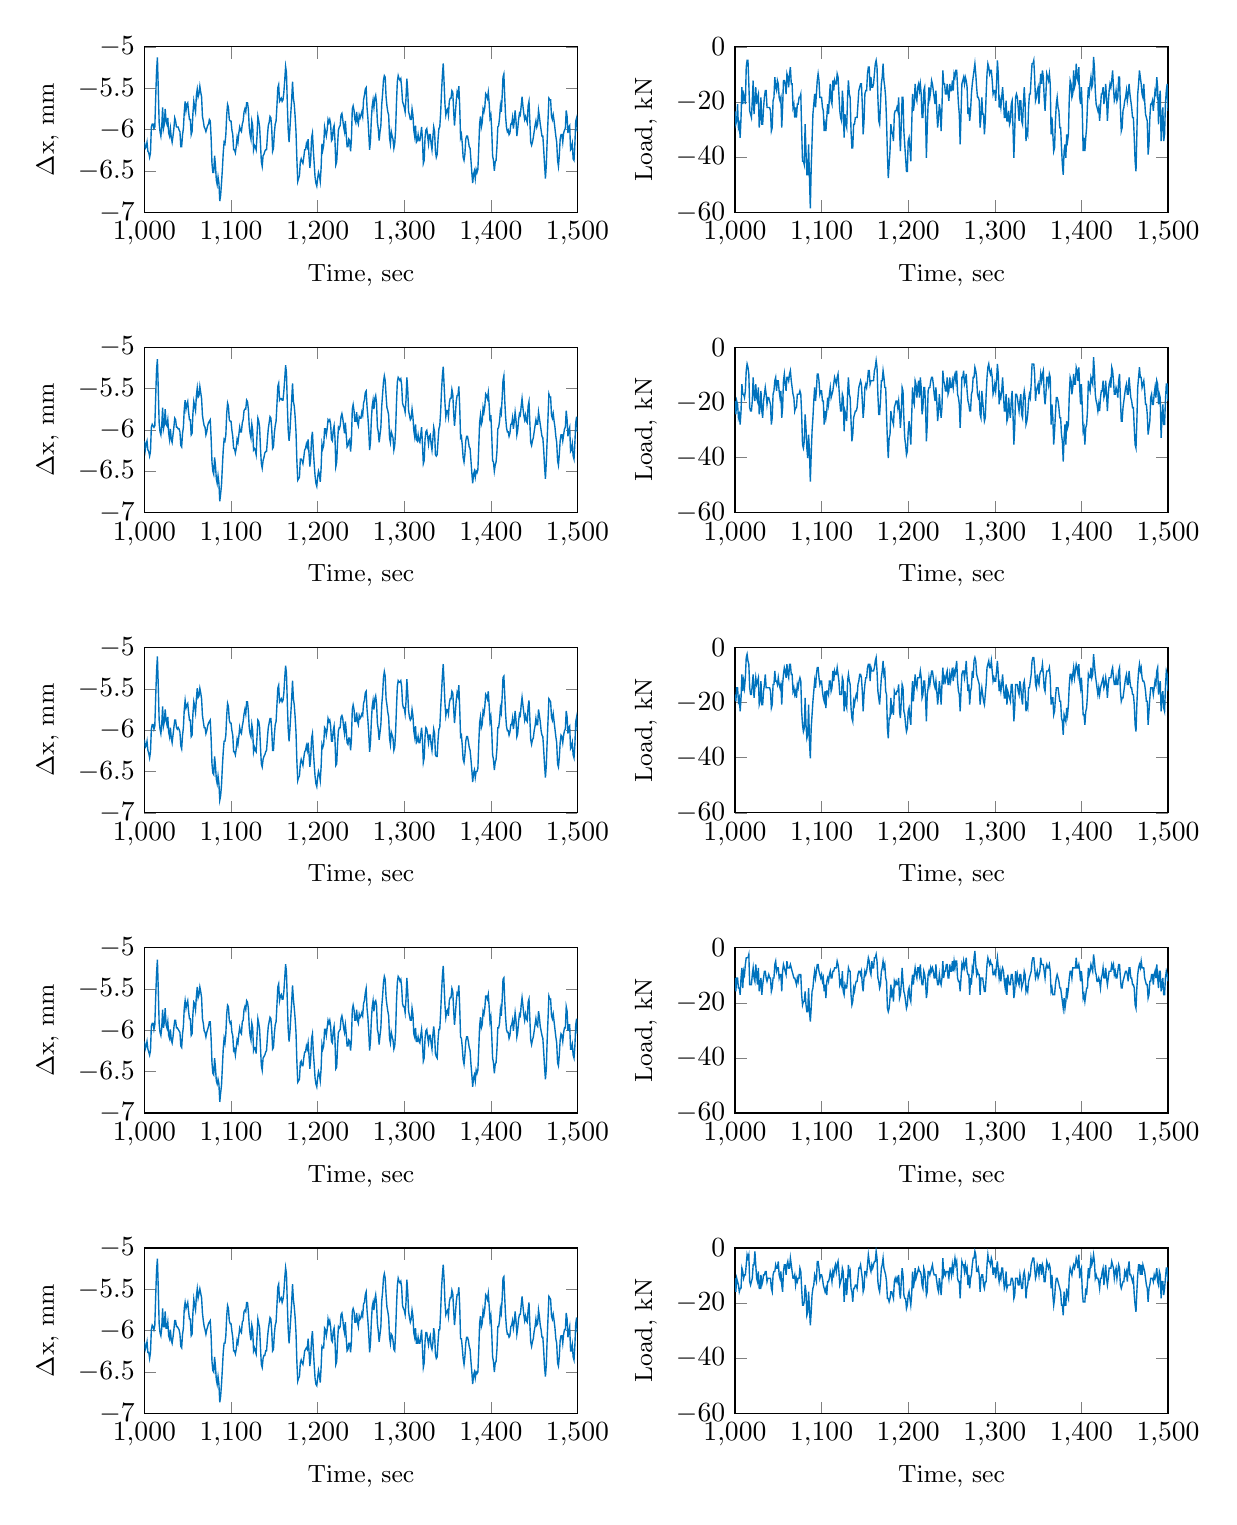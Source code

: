 % This file was created by matlab2tikz.
% Minimal pgfplots version: 1.3
%
\definecolor{mycolor1}{rgb}{0.0,0.447,0.741}%
%
\begin{tikzpicture}

\begin{axis}[%
width=5.5cm,
height=2.1cm,
at={(7.5cm,7.627cm)},
scale only axis,
xmin=1000,
xmax=1500,
xlabel={\small Time, sec},
ymin=-60,
ymax=0,
ylabel={\small Load, kN},
legend style={legend cell align=left,align=left,draw=white!15!black}
]
\addplot [color=mycolor1,line width=0.5pt,solid,forget plot]
  table[row sep=crcr]{%
1000	-17.09\\
1001	-19.531\\
1002	-14.648\\
1003	-14.648\\
1004	-19.531\\
1005	-18.311\\
1006	-23.193\\
1007	-18.311\\
1008	-9.766\\
1009	-15.869\\
1010	-12.207\\
1011	-14.648\\
1012	-10.986\\
1013	-3.662\\
1014	-2.441\\
1015	-4.883\\
1016	-6.104\\
1017	-14.648\\
1018	-17.09\\
1019	-17.09\\
1020	-13.428\\
1021	-9.766\\
1022	-18.311\\
1023	-14.648\\
1024	-10.986\\
1025	-13.428\\
1026	-12.207\\
1027	-10.986\\
1028	-20.752\\
1029	-19.531\\
1030	-12.207\\
1031	-20.752\\
1032	-20.752\\
1033	-15.869\\
1034	-13.428\\
1035	-9.766\\
1036	-14.648\\
1037	-14.648\\
1038	-14.648\\
1039	-14.648\\
1040	-14.648\\
1041	-15.869\\
1042	-21.973\\
1043	-20.752\\
1044	-13.428\\
1045	-13.428\\
1046	-8.545\\
1047	-12.207\\
1048	-12.207\\
1049	-13.428\\
1050	-10.986\\
1051	-13.428\\
1052	-14.648\\
1053	-13.428\\
1054	-20.752\\
1055	-13.428\\
1056	-9.766\\
1057	-7.324\\
1058	-8.545\\
1059	-10.986\\
1060	-6.104\\
1061	-9.766\\
1062	-10.986\\
1063	-6.104\\
1064	-6.104\\
1065	-9.766\\
1066	-9.766\\
1067	-15.869\\
1068	-14.648\\
1069	-17.09\\
1070	-15.869\\
1071	-18.311\\
1072	-13.428\\
1073	-14.648\\
1074	-12.207\\
1075	-10.986\\
1076	-12.207\\
1077	-23.193\\
1078	-28.076\\
1079	-30.518\\
1080	-29.297\\
1081	-18.311\\
1082	-28.076\\
1083	-32.959\\
1084	-31.738\\
1085	-20.752\\
1086	-34.18\\
1087	-40.283\\
1088	-29.297\\
1089	-24.414\\
1090	-19.531\\
1091	-15.869\\
1092	-12.207\\
1093	-14.648\\
1094	-9.766\\
1095	-7.324\\
1096	-7.324\\
1097	-10.986\\
1098	-13.428\\
1099	-12.207\\
1100	-12.207\\
1101	-15.869\\
1102	-18.311\\
1103	-19.531\\
1104	-15.869\\
1105	-21.973\\
1106	-15.869\\
1107	-15.869\\
1108	-17.09\\
1109	-12.207\\
1110	-12.207\\
1111	-15.869\\
1112	-14.648\\
1113	-8.545\\
1114	-12.207\\
1115	-8.545\\
1116	-9.766\\
1117	-9.766\\
1118	-7.324\\
1119	-9.766\\
1120	-12.207\\
1121	-17.09\\
1122	-17.09\\
1123	-17.09\\
1124	-10.986\\
1125	-12.207\\
1126	-23.193\\
1127	-15.869\\
1128	-20.752\\
1129	-21.973\\
1130	-12.207\\
1131	-9.766\\
1132	-12.207\\
1133	-13.428\\
1134	-21.973\\
1135	-25.635\\
1136	-26.855\\
1137	-19.531\\
1138	-20.752\\
1139	-18.311\\
1140	-17.09\\
1141	-18.311\\
1142	-13.428\\
1143	-12.207\\
1144	-9.766\\
1145	-9.766\\
1146	-10.986\\
1147	-15.869\\
1148	-23.193\\
1149	-17.09\\
1150	-13.428\\
1151	-10.986\\
1152	-10.986\\
1153	-7.324\\
1154	-6.104\\
1155	-6.104\\
1156	-12.207\\
1157	-7.324\\
1158	-8.545\\
1159	-8.545\\
1160	-8.545\\
1161	-7.324\\
1162	-4.883\\
1163	-3.662\\
1164	-8.545\\
1165	-15.869\\
1166	-18.311\\
1167	-20.752\\
1168	-15.869\\
1169	-10.986\\
1170	-8.545\\
1171	-4.883\\
1172	-9.766\\
1173	-8.545\\
1174	-15.869\\
1175	-17.09\\
1176	-29.297\\
1177	-32.959\\
1178	-25.635\\
1179	-25.635\\
1180	-18.311\\
1181	-23.193\\
1182	-21.973\\
1183	-24.414\\
1184	-15.869\\
1185	-17.09\\
1186	-17.09\\
1187	-15.869\\
1188	-15.869\\
1189	-13.428\\
1190	-23.193\\
1191	-25.635\\
1192	-19.531\\
1193	-13.428\\
1194	-14.648\\
1195	-23.193\\
1196	-24.414\\
1197	-28.076\\
1198	-30.518\\
1199	-29.297\\
1200	-23.193\\
1201	-21.973\\
1202	-25.635\\
1203	-28.076\\
1204	-18.311\\
1205	-12.207\\
1206	-19.531\\
1207	-14.648\\
1208	-9.766\\
1209	-13.428\\
1210	-14.648\\
1211	-10.986\\
1212	-10.986\\
1213	-10.986\\
1214	-8.545\\
1215	-10.986\\
1216	-18.311\\
1217	-17.09\\
1218	-12.207\\
1219	-12.207\\
1220	-18.311\\
1221	-26.855\\
1222	-17.09\\
1223	-14.648\\
1224	-10.986\\
1225	-13.428\\
1226	-10.986\\
1227	-8.545\\
1228	-8.545\\
1229	-10.986\\
1230	-13.428\\
1231	-14.648\\
1232	-12.207\\
1233	-15.869\\
1234	-20.752\\
1235	-17.09\\
1236	-12.207\\
1237	-15.869\\
1238	-20.752\\
1239	-13.428\\
1240	-7.324\\
1241	-13.428\\
1242	-10.986\\
1243	-12.207\\
1244	-9.766\\
1245	-8.545\\
1246	-13.428\\
1247	-13.428\\
1248	-9.766\\
1249	-12.207\\
1250	-9.766\\
1251	-7.324\\
1252	-12.207\\
1253	-8.545\\
1254	-9.766\\
1255	-7.324\\
1256	-4.883\\
1257	-12.207\\
1258	-15.869\\
1259	-17.09\\
1260	-23.193\\
1261	-15.869\\
1262	-9.766\\
1263	-8.545\\
1264	-8.545\\
1265	-10.986\\
1266	-8.545\\
1267	-4.883\\
1268	-10.986\\
1269	-15.869\\
1270	-13.428\\
1271	-20.752\\
1272	-15.869\\
1273	-14.648\\
1274	-8.545\\
1275	-10.986\\
1276	-4.883\\
1277	-3.662\\
1278	-4.883\\
1279	-9.766\\
1280	-10.986\\
1281	-12.207\\
1282	-13.428\\
1283	-20.752\\
1284	-17.09\\
1285	-14.648\\
1286	-17.09\\
1287	-19.531\\
1288	-20.752\\
1289	-17.09\\
1290	-13.428\\
1291	-7.324\\
1292	-6.104\\
1293	-4.883\\
1294	-7.324\\
1295	-7.324\\
1296	-4.883\\
1297	-8.545\\
1298	-12.207\\
1299	-10.986\\
1300	-12.207\\
1301	-12.207\\
1302	-8.545\\
1303	-4.883\\
1304	-9.766\\
1305	-15.869\\
1306	-13.428\\
1307	-15.869\\
1308	-13.428\\
1309	-9.766\\
1310	-14.648\\
1311	-18.311\\
1312	-18.311\\
1313	-13.428\\
1314	-20.752\\
1315	-15.869\\
1316	-17.09\\
1317	-18.311\\
1318	-19.531\\
1319	-13.428\\
1320	-13.428\\
1321	-18.311\\
1322	-26.855\\
1323	-21.973\\
1324	-13.428\\
1325	-13.428\\
1326	-13.428\\
1327	-15.869\\
1328	-17.09\\
1329	-12.207\\
1330	-14.648\\
1331	-18.311\\
1332	-20.752\\
1333	-13.428\\
1334	-12.207\\
1335	-15.869\\
1336	-23.193\\
1337	-20.752\\
1338	-21.973\\
1339	-14.648\\
1340	-14.648\\
1341	-12.207\\
1342	-9.766\\
1343	-4.883\\
1344	-3.662\\
1345	-3.662\\
1346	-7.324\\
1347	-13.428\\
1348	-14.648\\
1349	-9.766\\
1350	-12.207\\
1351	-13.428\\
1352	-9.766\\
1353	-8.545\\
1354	-8.545\\
1355	-6.104\\
1356	-9.766\\
1357	-14.648\\
1358	-15.869\\
1359	-10.986\\
1360	-8.545\\
1361	-8.545\\
1362	-8.545\\
1363	-7.324\\
1364	-10.986\\
1365	-20.752\\
1366	-18.311\\
1367	-18.311\\
1368	-24.414\\
1369	-23.193\\
1370	-18.311\\
1371	-14.648\\
1372	-14.648\\
1373	-14.648\\
1374	-17.09\\
1375	-19.531\\
1376	-19.531\\
1377	-25.635\\
1378	-26.855\\
1379	-31.738\\
1380	-24.414\\
1381	-25.635\\
1382	-26.855\\
1383	-21.973\\
1384	-24.414\\
1385	-20.752\\
1386	-13.428\\
1387	-9.766\\
1388	-9.766\\
1389	-12.207\\
1390	-9.766\\
1391	-7.324\\
1392	-10.986\\
1393	-8.545\\
1394	-6.104\\
1395	-7.324\\
1396	-9.766\\
1397	-6.104\\
1398	-12.207\\
1399	-14.648\\
1400	-10.986\\
1401	-17.09\\
1402	-24.414\\
1403	-24.414\\
1404	-28.076\\
1405	-23.193\\
1406	-21.973\\
1407	-17.09\\
1408	-9.766\\
1409	-10.986\\
1410	-10.986\\
1411	-7.324\\
1412	-10.986\\
1413	-9.766\\
1414	-2.441\\
1415	-6.104\\
1416	-9.766\\
1417	-12.207\\
1418	-14.648\\
1419	-17.09\\
1420	-14.648\\
1421	-17.09\\
1422	-14.648\\
1423	-13.428\\
1424	-12.207\\
1425	-10.986\\
1426	-14.648\\
1427	-13.428\\
1428	-10.986\\
1429	-13.428\\
1430	-18.311\\
1431	-13.428\\
1432	-10.986\\
1433	-10.986\\
1434	-10.986\\
1435	-8.545\\
1436	-7.324\\
1437	-10.986\\
1438	-13.428\\
1439	-13.428\\
1440	-10.986\\
1441	-13.428\\
1442	-13.428\\
1443	-8.545\\
1444	-7.324\\
1445	-15.869\\
1446	-19.531\\
1447	-18.311\\
1448	-18.311\\
1449	-15.869\\
1450	-13.428\\
1451	-10.986\\
1452	-9.766\\
1453	-13.428\\
1454	-13.428\\
1455	-8.545\\
1456	-12.207\\
1457	-14.648\\
1458	-14.648\\
1459	-17.09\\
1460	-17.09\\
1461	-20.752\\
1462	-28.076\\
1463	-30.518\\
1464	-20.752\\
1465	-13.428\\
1466	-8.545\\
1467	-6.104\\
1468	-8.545\\
1469	-7.324\\
1470	-10.986\\
1471	-12.207\\
1472	-12.207\\
1473	-13.428\\
1474	-15.869\\
1475	-19.531\\
1476	-19.531\\
1477	-28.076\\
1478	-23.193\\
1479	-18.311\\
1480	-14.648\\
1481	-14.648\\
1482	-14.648\\
1483	-17.09\\
1484	-14.648\\
1485	-12.207\\
1486	-13.428\\
1487	-8.545\\
1488	-7.324\\
1489	-17.09\\
1490	-14.648\\
1491	-12.207\\
1492	-23.193\\
1493	-18.311\\
1494	-15.869\\
1495	-21.973\\
1496	-23.193\\
1497	-14.648\\
1498	-8.545\\
1499	-9.766\\
1500	-15.869\\
};
\end{axis}

\begin{axis}[%
width=5.5cm,
height=2.1cm,
at={(7.5cm,11.441cm)},
scale only axis,
xmin=1000,
xmax=1500,
xlabel={\small Time, sec},
ymin=-60,
ymax=0,
ylabel={\small Load, kN},
legend style={legend cell align=left,align=left,draw=white!15!black}
]
\addplot [color=mycolor1,line width=0.5pt,solid,forget plot]
  table[row sep=crcr]{%
1000	-19.531\\
1001	-24.414\\
1002	-19.531\\
1003	-20.752\\
1004	-25.635\\
1005	-24.414\\
1006	-28.076\\
1007	-23.193\\
1008	-13.428\\
1009	-17.09\\
1010	-17.09\\
1011	-18.311\\
1012	-15.869\\
1013	-8.545\\
1014	-6.104\\
1015	-7.324\\
1016	-9.766\\
1017	-21.973\\
1018	-23.193\\
1019	-23.193\\
1020	-19.531\\
1021	-10.986\\
1022	-17.09\\
1023	-19.531\\
1024	-13.428\\
1025	-18.311\\
1026	-19.531\\
1027	-14.648\\
1028	-24.414\\
1029	-21.973\\
1030	-15.869\\
1031	-23.193\\
1032	-25.635\\
1033	-19.531\\
1034	-17.09\\
1035	-14.648\\
1036	-17.09\\
1037	-20.752\\
1038	-18.311\\
1039	-18.311\\
1040	-19.531\\
1041	-20.752\\
1042	-28.076\\
1043	-25.635\\
1044	-17.09\\
1045	-15.869\\
1046	-12.207\\
1047	-10.986\\
1048	-15.869\\
1049	-12.207\\
1050	-12.207\\
1051	-15.869\\
1052	-18.311\\
1053	-15.869\\
1054	-25.635\\
1055	-21.973\\
1056	-12.207\\
1057	-9.766\\
1058	-13.428\\
1059	-15.869\\
1060	-10.986\\
1061	-10.986\\
1062	-12.207\\
1063	-9.766\\
1064	-8.545\\
1065	-12.207\\
1066	-14.648\\
1067	-17.09\\
1068	-18.311\\
1069	-23.193\\
1070	-21.973\\
1071	-21.973\\
1072	-17.09\\
1073	-17.09\\
1074	-17.09\\
1075	-15.869\\
1076	-17.09\\
1077	-24.414\\
1078	-35.4\\
1079	-36.621\\
1080	-34.18\\
1081	-24.414\\
1082	-29.297\\
1083	-36.621\\
1084	-40.283\\
1085	-31.738\\
1086	-37.842\\
1087	-48.828\\
1088	-39.063\\
1089	-30.518\\
1090	-25.635\\
1091	-19.531\\
1092	-14.648\\
1093	-19.531\\
1094	-15.869\\
1095	-9.766\\
1096	-9.766\\
1097	-12.207\\
1098	-17.09\\
1099	-15.869\\
1100	-15.869\\
1101	-19.531\\
1102	-19.531\\
1103	-28.076\\
1104	-23.193\\
1105	-25.635\\
1106	-23.193\\
1107	-18.311\\
1108	-20.752\\
1109	-17.09\\
1110	-14.648\\
1111	-18.311\\
1112	-17.09\\
1113	-15.869\\
1114	-13.428\\
1115	-10.986\\
1116	-12.207\\
1117	-13.428\\
1118	-10.986\\
1119	-9.766\\
1120	-14.648\\
1121	-19.531\\
1122	-23.193\\
1123	-23.193\\
1124	-17.09\\
1125	-18.311\\
1126	-30.518\\
1127	-23.193\\
1128	-24.414\\
1129	-26.855\\
1130	-17.09\\
1131	-10.986\\
1132	-17.09\\
1133	-18.311\\
1134	-26.855\\
1135	-34.18\\
1136	-31.738\\
1137	-25.635\\
1138	-24.414\\
1139	-23.193\\
1140	-23.193\\
1141	-21.973\\
1142	-18.311\\
1143	-14.648\\
1144	-13.428\\
1145	-12.207\\
1146	-13.428\\
1147	-19.531\\
1148	-25.635\\
1149	-21.973\\
1150	-14.648\\
1151	-13.428\\
1152	-14.648\\
1153	-12.207\\
1154	-8.545\\
1155	-8.545\\
1156	-13.428\\
1157	-12.207\\
1158	-12.207\\
1159	-12.207\\
1160	-12.207\\
1161	-8.545\\
1162	-7.324\\
1163	-4.883\\
1164	-7.324\\
1165	-17.09\\
1166	-24.414\\
1167	-24.414\\
1168	-19.531\\
1169	-12.207\\
1170	-12.207\\
1171	-8.545\\
1172	-10.986\\
1173	-14.648\\
1174	-14.648\\
1175	-24.414\\
1176	-34.18\\
1177	-40.283\\
1178	-32.959\\
1179	-31.738\\
1180	-23.193\\
1181	-25.635\\
1182	-26.855\\
1183	-28.076\\
1184	-21.973\\
1185	-20.752\\
1186	-19.531\\
1187	-19.531\\
1188	-21.973\\
1189	-19.531\\
1190	-23.193\\
1191	-29.297\\
1192	-24.414\\
1193	-14.648\\
1194	-15.869\\
1195	-25.635\\
1196	-32.959\\
1197	-35.4\\
1198	-39.063\\
1199	-37.842\\
1200	-30.518\\
1201	-26.855\\
1202	-30.518\\
1203	-35.4\\
1204	-25.635\\
1205	-14.648\\
1206	-19.531\\
1207	-20.752\\
1208	-12.207\\
1209	-13.428\\
1210	-18.311\\
1211	-14.648\\
1212	-12.207\\
1213	-18.311\\
1214	-10.986\\
1215	-14.648\\
1216	-24.414\\
1217	-21.973\\
1218	-14.648\\
1219	-14.648\\
1220	-20.752\\
1221	-34.18\\
1222	-28.076\\
1223	-15.869\\
1224	-14.648\\
1225	-14.648\\
1226	-12.207\\
1227	-10.986\\
1228	-10.986\\
1229	-13.428\\
1230	-17.09\\
1231	-19.531\\
1232	-14.648\\
1233	-19.531\\
1234	-26.855\\
1235	-23.193\\
1236	-17.09\\
1237	-21.973\\
1238	-25.635\\
1239	-21.973\\
1240	-8.545\\
1241	-12.207\\
1242	-13.428\\
1243	-15.869\\
1244	-15.869\\
1245	-10.986\\
1246	-17.09\\
1247	-15.869\\
1248	-10.986\\
1249	-14.648\\
1250	-14.648\\
1251	-12.207\\
1252	-14.648\\
1253	-10.986\\
1254	-9.766\\
1255	-12.207\\
1256	-8.545\\
1257	-17.09\\
1258	-18.311\\
1259	-20.752\\
1260	-29.297\\
1261	-20.752\\
1262	-10.986\\
1263	-10.986\\
1264	-8.545\\
1265	-13.428\\
1266	-12.207\\
1267	-9.766\\
1268	-15.869\\
1269	-19.531\\
1270	-20.752\\
1271	-23.193\\
1272	-23.193\\
1273	-17.09\\
1274	-15.869\\
1275	-10.986\\
1276	-10.986\\
1277	-7.324\\
1278	-8.545\\
1279	-10.986\\
1280	-17.09\\
1281	-18.311\\
1282	-17.09\\
1283	-24.414\\
1284	-25.635\\
1285	-15.869\\
1286	-19.531\\
1287	-23.193\\
1288	-26.855\\
1289	-25.635\\
1290	-17.09\\
1291	-10.986\\
1292	-7.324\\
1293	-6.104\\
1294	-8.545\\
1295	-9.766\\
1296	-8.545\\
1297	-10.986\\
1298	-17.09\\
1299	-15.869\\
1300	-13.428\\
1301	-15.869\\
1302	-12.207\\
1303	-6.104\\
1304	-9.766\\
1305	-20.752\\
1306	-17.09\\
1307	-18.311\\
1308	-15.869\\
1309	-10.986\\
1310	-17.09\\
1311	-23.193\\
1312	-23.193\\
1313	-17.09\\
1314	-26.855\\
1315	-25.635\\
1316	-18.311\\
1317	-23.193\\
1318	-25.635\\
1319	-19.531\\
1320	-15.869\\
1321	-24.414\\
1322	-35.4\\
1323	-29.297\\
1324	-17.09\\
1325	-17.09\\
1326	-18.311\\
1327	-20.752\\
1328	-23.193\\
1329	-19.531\\
1330	-17.09\\
1331	-24.414\\
1332	-25.635\\
1333	-18.311\\
1334	-15.869\\
1335	-18.311\\
1336	-28.076\\
1337	-26.855\\
1338	-24.414\\
1339	-19.531\\
1340	-17.09\\
1341	-18.311\\
1342	-13.428\\
1343	-6.104\\
1344	-6.104\\
1345	-6.104\\
1346	-9.766\\
1347	-19.531\\
1348	-15.869\\
1349	-14.648\\
1350	-13.428\\
1351	-17.09\\
1352	-13.428\\
1353	-9.766\\
1354	-12.207\\
1355	-9.766\\
1356	-8.545\\
1357	-17.09\\
1358	-20.752\\
1359	-17.09\\
1360	-10.986\\
1361	-10.986\\
1362	-13.428\\
1363	-9.766\\
1364	-10.986\\
1365	-28.076\\
1366	-20.752\\
1367	-25.635\\
1368	-35.4\\
1369	-30.518\\
1370	-24.414\\
1371	-18.311\\
1372	-18.311\\
1373	-19.531\\
1374	-21.973\\
1375	-25.635\\
1376	-25.635\\
1377	-31.738\\
1378	-34.18\\
1379	-41.504\\
1380	-32.959\\
1381	-28.076\\
1382	-35.4\\
1383	-26.855\\
1384	-29.297\\
1385	-28.076\\
1386	-17.09\\
1387	-10.986\\
1388	-12.207\\
1389	-17.09\\
1390	-14.648\\
1391	-9.766\\
1392	-13.428\\
1393	-13.428\\
1394	-7.324\\
1395	-8.545\\
1396	-12.207\\
1397	-7.324\\
1398	-14.648\\
1399	-20.752\\
1400	-13.428\\
1401	-21.973\\
1402	-30.518\\
1403	-29.297\\
1404	-35.4\\
1405	-29.297\\
1406	-28.076\\
1407	-23.193\\
1408	-12.207\\
1409	-14.648\\
1410	-15.869\\
1411	-10.986\\
1412	-12.207\\
1413	-13.428\\
1414	-3.662\\
1415	-8.545\\
1416	-17.09\\
1417	-19.531\\
1418	-20.752\\
1419	-23.193\\
1420	-20.752\\
1421	-23.193\\
1422	-18.311\\
1423	-15.869\\
1424	-15.869\\
1425	-12.207\\
1426	-18.311\\
1427	-17.09\\
1428	-12.207\\
1429	-17.09\\
1430	-23.193\\
1431	-17.09\\
1432	-13.428\\
1433	-12.207\\
1434	-14.648\\
1435	-7.324\\
1436	-8.545\\
1437	-12.207\\
1438	-17.09\\
1439	-17.09\\
1440	-14.648\\
1441	-15.869\\
1442	-18.311\\
1443	-12.207\\
1444	-9.766\\
1445	-18.311\\
1446	-26.855\\
1447	-26.855\\
1448	-21.973\\
1449	-19.531\\
1450	-17.09\\
1451	-14.648\\
1452	-13.428\\
1453	-17.09\\
1454	-17.09\\
1455	-10.986\\
1456	-14.648\\
1457	-18.311\\
1458	-19.531\\
1459	-21.973\\
1460	-21.973\\
1461	-29.297\\
1462	-35.4\\
1463	-36.621\\
1464	-26.855\\
1465	-14.648\\
1466	-10.986\\
1467	-7.324\\
1468	-10.986\\
1469	-10.986\\
1470	-14.648\\
1471	-13.428\\
1472	-12.207\\
1473	-15.869\\
1474	-20.752\\
1475	-20.752\\
1476	-24.414\\
1477	-31.738\\
1478	-29.297\\
1479	-26.855\\
1480	-18.311\\
1481	-17.09\\
1482	-20.752\\
1483	-20.752\\
1484	-17.09\\
1485	-14.648\\
1486	-18.311\\
1487	-12.207\\
1488	-13.428\\
1489	-20.752\\
1490	-17.09\\
1491	-18.311\\
1492	-32.959\\
1493	-25.635\\
1494	-20.752\\
1495	-28.076\\
1496	-28.076\\
1497	-19.531\\
1498	-13.428\\
1499	-13.428\\
1500	-19.531\\
};
\end{axis}

\begin{axis}[%
width=5.5cm,
height=2.1cm,
at={(0cm,11.441cm)},
scale only axis,
xmin=1000,
xmax=1500,
xlabel={\small Time, sec},
ymin=-7,
ymax=-4.999,
ylabel={\small $\Delta \mathrm{x}$, mm},
legend style={legend cell align=left,align=left,draw=white!15!black}
]
\addplot [color=mycolor1,line width=0.5pt,solid,forget plot]
  table[row sep=crcr]{%
1000	-6.134\\
1001	-6.244\\
1002	-6.171\\
1003	-6.134\\
1004	-6.244\\
1005	-6.262\\
1006	-6.317\\
1007	-6.262\\
1008	-5.969\\
1009	-5.933\\
1010	-5.951\\
1011	-5.969\\
1012	-5.951\\
1013	-5.603\\
1014	-5.273\\
1015	-5.145\\
1016	-5.511\\
1017	-5.914\\
1018	-6.024\\
1019	-6.061\\
1020	-5.951\\
1021	-5.731\\
1022	-5.988\\
1023	-5.933\\
1024	-5.75\\
1025	-5.933\\
1026	-5.951\\
1027	-5.878\\
1028	-6.042\\
1029	-6.116\\
1030	-5.988\\
1031	-6.116\\
1032	-6.152\\
1033	-6.061\\
1034	-5.969\\
1035	-5.859\\
1036	-5.878\\
1037	-5.969\\
1038	-5.969\\
1039	-5.988\\
1040	-5.988\\
1041	-6.024\\
1042	-6.189\\
1043	-6.207\\
1044	-6.042\\
1045	-5.969\\
1046	-5.75\\
1047	-5.64\\
1048	-5.75\\
1049	-5.695\\
1050	-5.658\\
1051	-5.786\\
1052	-5.878\\
1053	-5.878\\
1054	-6.061\\
1055	-6.042\\
1056	-5.804\\
1057	-5.658\\
1058	-5.713\\
1059	-5.768\\
1060	-5.585\\
1061	-5.493\\
1062	-5.603\\
1063	-5.585\\
1064	-5.475\\
1065	-5.548\\
1066	-5.621\\
1067	-5.823\\
1068	-5.896\\
1069	-5.951\\
1070	-5.969\\
1071	-6.061\\
1072	-6.024\\
1073	-5.951\\
1074	-5.914\\
1075	-5.896\\
1076	-5.878\\
1077	-6.097\\
1078	-6.39\\
1079	-6.5\\
1080	-6.537\\
1081	-6.335\\
1082	-6.427\\
1083	-6.592\\
1084	-6.647\\
1085	-6.555\\
1086	-6.647\\
1087	-6.866\\
1088	-6.775\\
1089	-6.665\\
1090	-6.445\\
1091	-6.244\\
1092	-6.116\\
1093	-6.134\\
1094	-6.061\\
1095	-5.804\\
1096	-5.676\\
1097	-5.713\\
1098	-5.878\\
1099	-5.896\\
1100	-5.896\\
1101	-6.006\\
1102	-6.079\\
1103	-6.226\\
1104	-6.226\\
1105	-6.281\\
1106	-6.226\\
1107	-6.116\\
1108	-6.152\\
1109	-6.061\\
1110	-5.969\\
1111	-6.024\\
1112	-6.024\\
1113	-5.914\\
1114	-5.878\\
1115	-5.768\\
1116	-5.75\\
1117	-5.75\\
1118	-5.64\\
1119	-5.658\\
1120	-5.75\\
1121	-5.951\\
1122	-6.042\\
1123	-6.097\\
1124	-5.933\\
1125	-6.006\\
1126	-6.244\\
1127	-6.226\\
1128	-6.244\\
1129	-6.299\\
1130	-6.061\\
1131	-5.859\\
1132	-5.896\\
1133	-5.969\\
1134	-6.226\\
1135	-6.409\\
1136	-6.464\\
1137	-6.372\\
1138	-6.335\\
1139	-6.281\\
1140	-6.262\\
1141	-6.262\\
1142	-6.116\\
1143	-5.988\\
1144	-5.914\\
1145	-5.841\\
1146	-5.859\\
1147	-5.988\\
1148	-6.226\\
1149	-6.207\\
1150	-6.042\\
1151	-5.951\\
1152	-5.896\\
1153	-5.695\\
1154	-5.475\\
1155	-5.438\\
1156	-5.64\\
1157	-5.621\\
1158	-5.621\\
1159	-5.64\\
1160	-5.64\\
1161	-5.53\\
1162	-5.383\\
1163	-5.219\\
1164	-5.31\\
1165	-5.695\\
1166	-6.006\\
1167	-6.134\\
1168	-6.024\\
1169	-5.823\\
1170	-5.64\\
1171	-5.438\\
1172	-5.658\\
1173	-5.713\\
1174	-5.841\\
1175	-6.024\\
1176	-6.372\\
1177	-6.61\\
1178	-6.592\\
1179	-6.573\\
1180	-6.354\\
1181	-6.354\\
1182	-6.372\\
1183	-6.409\\
1184	-6.335\\
1185	-6.244\\
1186	-6.226\\
1187	-6.171\\
1188	-6.207\\
1189	-6.116\\
1190	-6.281\\
1191	-6.445\\
1192	-6.335\\
1193	-6.097\\
1194	-6.024\\
1195	-6.244\\
1196	-6.409\\
1197	-6.555\\
1198	-6.647\\
1199	-6.683\\
1200	-6.573\\
1201	-6.5\\
1202	-6.537\\
1203	-6.628\\
1204	-6.464\\
1205	-6.171\\
1206	-6.226\\
1207	-6.189\\
1208	-5.988\\
1209	-5.988\\
1210	-6.061\\
1211	-5.988\\
1212	-5.878\\
1213	-5.896\\
1214	-5.878\\
1215	-5.933\\
1216	-6.116\\
1217	-6.134\\
1218	-6.006\\
1219	-5.951\\
1220	-6.097\\
1221	-6.445\\
1222	-6.39\\
1223	-6.152\\
1224	-5.969\\
1225	-5.988\\
1226	-5.951\\
1227	-5.841\\
1228	-5.804\\
1229	-5.859\\
1230	-5.951\\
1231	-6.042\\
1232	-5.914\\
1233	-6.061\\
1234	-6.207\\
1235	-6.189\\
1236	-6.134\\
1237	-6.116\\
1238	-6.262\\
1239	-6.134\\
1240	-5.75\\
1241	-5.695\\
1242	-5.768\\
1243	-5.896\\
1244	-5.896\\
1245	-5.786\\
1246	-5.914\\
1247	-5.951\\
1248	-5.841\\
1249	-5.859\\
1250	-5.859\\
1251	-5.786\\
1252	-5.823\\
1253	-5.676\\
1254	-5.64\\
1255	-5.548\\
1256	-5.53\\
1257	-5.713\\
1258	-5.841\\
1259	-6.006\\
1260	-6.244\\
1261	-6.152\\
1262	-5.878\\
1263	-5.713\\
1264	-5.64\\
1265	-5.75\\
1266	-5.621\\
1267	-5.585\\
1268	-5.676\\
1269	-5.969\\
1270	-6.024\\
1271	-6.152\\
1272	-6.061\\
1273	-5.969\\
1274	-5.713\\
1275	-5.566\\
1276	-5.42\\
1277	-5.347\\
1278	-5.402\\
1279	-5.585\\
1280	-5.731\\
1281	-5.768\\
1282	-5.823\\
1283	-6.097\\
1284	-6.152\\
1285	-6.024\\
1286	-6.061\\
1287	-6.097\\
1288	-6.244\\
1289	-6.189\\
1290	-6.006\\
1291	-5.676\\
1292	-5.42\\
1293	-5.365\\
1294	-5.383\\
1295	-5.402\\
1296	-5.383\\
1297	-5.457\\
1298	-5.676\\
1299	-5.713\\
1300	-5.731\\
1301	-5.786\\
1302	-5.64\\
1303	-5.365\\
1304	-5.511\\
1305	-5.768\\
1306	-5.823\\
1307	-5.878\\
1308	-5.859\\
1309	-5.75\\
1310	-5.841\\
1311	-6.006\\
1312	-6.079\\
1313	-5.933\\
1314	-6.116\\
1315	-6.134\\
1316	-6.061\\
1317	-6.134\\
1318	-6.152\\
1319	-6.061\\
1320	-5.969\\
1321	-6.171\\
1322	-6.409\\
1323	-6.372\\
1324	-6.116\\
1325	-6.024\\
1326	-6.006\\
1327	-6.079\\
1328	-6.171\\
1329	-6.079\\
1330	-6.061\\
1331	-6.171\\
1332	-6.244\\
1333	-6.116\\
1334	-5.969\\
1335	-6.024\\
1336	-6.299\\
1337	-6.317\\
1338	-6.299\\
1339	-6.134\\
1340	-5.988\\
1341	-5.951\\
1342	-5.786\\
1343	-5.53\\
1344	-5.347\\
1345	-5.237\\
1346	-5.457\\
1347	-5.676\\
1348	-5.841\\
1349	-5.768\\
1350	-5.768\\
1351	-5.841\\
1352	-5.676\\
1353	-5.621\\
1354	-5.621\\
1355	-5.511\\
1356	-5.566\\
1357	-5.786\\
1358	-5.951\\
1359	-5.823\\
1360	-5.658\\
1361	-5.585\\
1362	-5.585\\
1363	-5.475\\
1364	-5.713\\
1365	-6.097\\
1366	-6.079\\
1367	-6.189\\
1368	-6.335\\
1369	-6.39\\
1370	-6.299\\
1371	-6.134\\
1372	-6.079\\
1373	-6.079\\
1374	-6.134\\
1375	-6.207\\
1376	-6.226\\
1377	-6.372\\
1378	-6.519\\
1379	-6.647\\
1380	-6.537\\
1381	-6.5\\
1382	-6.573\\
1383	-6.5\\
1384	-6.519\\
1385	-6.482\\
1386	-6.207\\
1387	-5.914\\
1388	-5.823\\
1389	-5.933\\
1390	-5.896\\
1391	-5.731\\
1392	-5.786\\
1393	-5.713\\
1394	-5.566\\
1395	-5.585\\
1396	-5.621\\
1397	-5.548\\
1398	-5.695\\
1399	-5.896\\
1400	-5.823\\
1401	-6.061\\
1402	-6.372\\
1403	-6.39\\
1404	-6.5\\
1405	-6.427\\
1406	-6.39\\
1407	-6.262\\
1408	-5.988\\
1409	-5.969\\
1410	-5.896\\
1411	-5.768\\
1412	-5.804\\
1413	-5.621\\
1414	-5.402\\
1415	-5.347\\
1416	-5.64\\
1417	-5.841\\
1418	-5.969\\
1419	-6.024\\
1420	-6.024\\
1421	-6.079\\
1422	-6.042\\
1423	-5.933\\
1424	-5.933\\
1425	-5.859\\
1426	-5.988\\
1427	-5.896\\
1428	-5.786\\
1429	-5.878\\
1430	-6.061\\
1431	-6.006\\
1432	-5.878\\
1433	-5.804\\
1434	-5.823\\
1435	-5.713\\
1436	-5.621\\
1437	-5.731\\
1438	-5.823\\
1439	-5.878\\
1440	-5.823\\
1441	-5.896\\
1442	-5.914\\
1443	-5.713\\
1444	-5.658\\
1445	-5.914\\
1446	-6.152\\
1447	-6.189\\
1448	-6.134\\
1449	-6.097\\
1450	-6.024\\
1451	-5.951\\
1452	-5.878\\
1453	-5.933\\
1454	-5.933\\
1455	-5.786\\
1456	-5.859\\
1457	-5.933\\
1458	-6.006\\
1459	-6.079\\
1460	-6.097\\
1461	-6.244\\
1462	-6.445\\
1463	-6.592\\
1464	-6.39\\
1465	-6.116\\
1466	-5.841\\
1467	-5.566\\
1468	-5.603\\
1469	-5.603\\
1470	-5.823\\
1471	-5.859\\
1472	-5.804\\
1473	-5.896\\
1474	-5.969\\
1475	-6.079\\
1476	-6.152\\
1477	-6.372\\
1478	-6.427\\
1479	-6.299\\
1480	-6.134\\
1481	-6.061\\
1482	-6.061\\
1483	-6.134\\
1484	-6.061\\
1485	-5.988\\
1486	-5.969\\
1487	-5.768\\
1488	-5.878\\
1489	-6.079\\
1490	-6.006\\
1491	-5.969\\
1492	-6.262\\
1493	-6.244\\
1494	-6.171\\
1495	-6.317\\
1496	-6.354\\
1497	-6.152\\
1498	-5.914\\
1499	-5.841\\
1500	-6.024\\
};
\end{axis}

\begin{axis}[%
width=5.5cm,
height=2.1cm,
at={(0cm,3.814cm)},
scale only axis,
xmin=1000,
xmax=1500,
xlabel={\small Time, sec},
ymin=-7,
ymax=-4.999,
ylabel={\small $\Delta \mathrm{x}$, mm},
legend style={legend cell align=left,align=left,draw=white!15!black}
]
\addplot [color=mycolor1,line width=0.5pt,solid,forget plot]
  table[row sep=crcr]{%
1000	-6.134\\
1001	-6.226\\
1002	-6.189\\
1003	-6.134\\
1004	-6.226\\
1005	-6.262\\
1006	-6.299\\
1007	-6.244\\
1008	-5.951\\
1009	-5.914\\
1010	-5.914\\
1011	-5.988\\
1012	-5.933\\
1013	-5.603\\
1014	-5.31\\
1015	-5.145\\
1016	-5.511\\
1017	-5.914\\
1018	-6.024\\
1019	-6.061\\
1020	-5.969\\
1021	-5.75\\
1022	-5.969\\
1023	-5.896\\
1024	-5.731\\
1025	-5.933\\
1026	-5.969\\
1027	-5.896\\
1028	-6.061\\
1029	-6.097\\
1030	-5.988\\
1031	-6.116\\
1032	-6.152\\
1033	-6.079\\
1034	-5.969\\
1035	-5.878\\
1036	-5.878\\
1037	-5.969\\
1038	-5.969\\
1039	-5.988\\
1040	-6.006\\
1041	-6.024\\
1042	-6.189\\
1043	-6.207\\
1044	-6.042\\
1045	-5.951\\
1046	-5.731\\
1047	-5.64\\
1048	-5.731\\
1049	-5.676\\
1050	-5.64\\
1051	-5.768\\
1052	-5.859\\
1053	-5.859\\
1054	-6.061\\
1055	-6.042\\
1056	-5.804\\
1057	-5.658\\
1058	-5.676\\
1059	-5.75\\
1060	-5.585\\
1061	-5.475\\
1062	-5.603\\
1063	-5.566\\
1064	-5.475\\
1065	-5.53\\
1066	-5.603\\
1067	-5.859\\
1068	-5.914\\
1069	-6.006\\
1070	-6.024\\
1071	-6.079\\
1072	-6.024\\
1073	-5.988\\
1074	-5.951\\
1075	-5.896\\
1076	-5.896\\
1077	-6.097\\
1078	-6.39\\
1079	-6.519\\
1080	-6.537\\
1081	-6.335\\
1082	-6.445\\
1083	-6.61\\
1084	-6.647\\
1085	-6.592\\
1086	-6.647\\
1087	-6.866\\
1088	-6.757\\
1089	-6.665\\
1090	-6.445\\
1091	-6.226\\
1092	-6.097\\
1093	-6.152\\
1094	-6.042\\
1095	-5.804\\
1096	-5.695\\
1097	-5.713\\
1098	-5.878\\
1099	-5.914\\
1100	-5.896\\
1101	-6.024\\
1102	-6.061\\
1103	-6.244\\
1104	-6.226\\
1105	-6.299\\
1106	-6.207\\
1107	-6.116\\
1108	-6.152\\
1109	-6.042\\
1110	-5.969\\
1111	-6.024\\
1112	-6.042\\
1113	-5.896\\
1114	-5.878\\
1115	-5.75\\
1116	-5.713\\
1117	-5.75\\
1118	-5.64\\
1119	-5.658\\
1120	-5.731\\
1121	-5.951\\
1122	-6.061\\
1123	-6.116\\
1124	-5.914\\
1125	-5.969\\
1126	-6.244\\
1127	-6.207\\
1128	-6.207\\
1129	-6.281\\
1130	-6.061\\
1131	-5.859\\
1132	-5.914\\
1133	-5.988\\
1134	-6.207\\
1135	-6.427\\
1136	-6.482\\
1137	-6.335\\
1138	-6.317\\
1139	-6.299\\
1140	-6.262\\
1141	-6.244\\
1142	-6.079\\
1143	-5.951\\
1144	-5.896\\
1145	-5.841\\
1146	-5.859\\
1147	-5.988\\
1148	-6.226\\
1149	-6.207\\
1150	-6.042\\
1151	-5.933\\
1152	-5.896\\
1153	-5.695\\
1154	-5.475\\
1155	-5.438\\
1156	-5.64\\
1157	-5.585\\
1158	-5.566\\
1159	-5.621\\
1160	-5.621\\
1161	-5.53\\
1162	-5.365\\
1163	-5.2\\
1164	-5.292\\
1165	-5.658\\
1166	-5.988\\
1167	-6.134\\
1168	-6.024\\
1169	-5.841\\
1170	-5.658\\
1171	-5.457\\
1172	-5.621\\
1173	-5.731\\
1174	-5.859\\
1175	-6.024\\
1176	-6.372\\
1177	-6.628\\
1178	-6.61\\
1179	-6.592\\
1180	-6.39\\
1181	-6.372\\
1182	-6.427\\
1183	-6.427\\
1184	-6.335\\
1185	-6.262\\
1186	-6.262\\
1187	-6.189\\
1188	-6.226\\
1189	-6.152\\
1190	-6.299\\
1191	-6.464\\
1192	-6.335\\
1193	-6.097\\
1194	-6.042\\
1195	-6.262\\
1196	-6.409\\
1197	-6.573\\
1198	-6.647\\
1199	-6.683\\
1200	-6.573\\
1201	-6.5\\
1202	-6.537\\
1203	-6.61\\
1204	-6.464\\
1205	-6.171\\
1206	-6.226\\
1207	-6.189\\
1208	-5.988\\
1209	-5.988\\
1210	-6.061\\
1211	-5.969\\
1212	-5.878\\
1213	-5.914\\
1214	-5.878\\
1215	-5.951\\
1216	-6.134\\
1217	-6.152\\
1218	-6.006\\
1219	-5.951\\
1220	-6.116\\
1221	-6.464\\
1222	-6.445\\
1223	-6.189\\
1224	-6.024\\
1225	-6.006\\
1226	-5.988\\
1227	-5.859\\
1228	-5.823\\
1229	-5.878\\
1230	-5.969\\
1231	-6.024\\
1232	-5.933\\
1233	-6.042\\
1234	-6.189\\
1235	-6.189\\
1236	-6.116\\
1237	-6.134\\
1238	-6.244\\
1239	-6.116\\
1240	-5.75\\
1241	-5.695\\
1242	-5.75\\
1243	-5.878\\
1244	-5.878\\
1245	-5.75\\
1246	-5.878\\
1247	-5.914\\
1248	-5.804\\
1249	-5.841\\
1250	-5.823\\
1251	-5.786\\
1252	-5.823\\
1253	-5.676\\
1254	-5.64\\
1255	-5.548\\
1256	-5.493\\
1257	-5.731\\
1258	-5.841\\
1259	-6.024\\
1260	-6.244\\
1261	-6.134\\
1262	-5.878\\
1263	-5.713\\
1264	-5.64\\
1265	-5.768\\
1266	-5.658\\
1267	-5.64\\
1268	-5.695\\
1269	-5.988\\
1270	-6.042\\
1271	-6.171\\
1272	-6.061\\
1273	-5.969\\
1274	-5.713\\
1275	-5.585\\
1276	-5.42\\
1277	-5.347\\
1278	-5.383\\
1279	-5.603\\
1280	-5.695\\
1281	-5.768\\
1282	-5.823\\
1283	-6.097\\
1284	-6.152\\
1285	-6.024\\
1286	-6.079\\
1287	-6.116\\
1288	-6.226\\
1289	-6.189\\
1290	-6.024\\
1291	-5.658\\
1292	-5.42\\
1293	-5.347\\
1294	-5.365\\
1295	-5.402\\
1296	-5.383\\
1297	-5.475\\
1298	-5.676\\
1299	-5.713\\
1300	-5.713\\
1301	-5.786\\
1302	-5.621\\
1303	-5.365\\
1304	-5.53\\
1305	-5.768\\
1306	-5.823\\
1307	-5.878\\
1308	-5.878\\
1309	-5.731\\
1310	-5.804\\
1311	-6.042\\
1312	-6.079\\
1313	-5.969\\
1314	-6.134\\
1315	-6.134\\
1316	-6.079\\
1317	-6.134\\
1318	-6.152\\
1319	-6.061\\
1320	-5.988\\
1321	-6.134\\
1322	-6.372\\
1323	-6.335\\
1324	-6.097\\
1325	-6.006\\
1326	-5.988\\
1327	-6.079\\
1328	-6.152\\
1329	-6.061\\
1330	-6.061\\
1331	-6.152\\
1332	-6.226\\
1333	-6.061\\
1334	-5.951\\
1335	-6.061\\
1336	-6.281\\
1337	-6.317\\
1338	-6.335\\
1339	-6.116\\
1340	-5.988\\
1341	-5.988\\
1342	-5.786\\
1343	-5.548\\
1344	-5.347\\
1345	-5.219\\
1346	-5.457\\
1347	-5.695\\
1348	-5.841\\
1349	-5.768\\
1350	-5.75\\
1351	-5.823\\
1352	-5.64\\
1353	-5.603\\
1354	-5.603\\
1355	-5.493\\
1356	-5.53\\
1357	-5.75\\
1358	-5.933\\
1359	-5.804\\
1360	-5.658\\
1361	-5.548\\
1362	-5.566\\
1363	-5.457\\
1364	-5.713\\
1365	-6.079\\
1366	-6.097\\
1367	-6.207\\
1368	-6.354\\
1369	-6.409\\
1370	-6.299\\
1371	-6.134\\
1372	-6.079\\
1373	-6.079\\
1374	-6.134\\
1375	-6.207\\
1376	-6.244\\
1377	-6.409\\
1378	-6.537\\
1379	-6.683\\
1380	-6.573\\
1381	-6.537\\
1382	-6.61\\
1383	-6.482\\
1384	-6.519\\
1385	-6.482\\
1386	-6.226\\
1387	-5.951\\
1388	-5.841\\
1389	-5.969\\
1390	-5.933\\
1391	-5.768\\
1392	-5.804\\
1393	-5.731\\
1394	-5.585\\
1395	-5.585\\
1396	-5.621\\
1397	-5.566\\
1398	-5.713\\
1399	-5.896\\
1400	-5.841\\
1401	-6.061\\
1402	-6.335\\
1403	-6.39\\
1404	-6.519\\
1405	-6.409\\
1406	-6.39\\
1407	-6.226\\
1408	-5.969\\
1409	-5.969\\
1410	-5.914\\
1411	-5.75\\
1412	-5.823\\
1413	-5.64\\
1414	-5.383\\
1415	-5.365\\
1416	-5.64\\
1417	-5.841\\
1418	-5.988\\
1419	-6.024\\
1420	-6.024\\
1421	-6.097\\
1422	-6.061\\
1423	-5.951\\
1424	-5.933\\
1425	-5.878\\
1426	-6.006\\
1427	-5.896\\
1428	-5.786\\
1429	-5.878\\
1430	-6.079\\
1431	-6.024\\
1432	-5.896\\
1433	-5.804\\
1434	-5.823\\
1435	-5.695\\
1436	-5.603\\
1437	-5.695\\
1438	-5.804\\
1439	-5.878\\
1440	-5.804\\
1441	-5.859\\
1442	-5.878\\
1443	-5.658\\
1444	-5.621\\
1445	-5.859\\
1446	-6.116\\
1447	-6.171\\
1448	-6.116\\
1449	-6.079\\
1450	-6.006\\
1451	-5.933\\
1452	-5.859\\
1453	-5.933\\
1454	-5.951\\
1455	-5.768\\
1456	-5.841\\
1457	-5.951\\
1458	-6.006\\
1459	-6.061\\
1460	-6.097\\
1461	-6.262\\
1462	-6.445\\
1463	-6.592\\
1464	-6.464\\
1465	-6.116\\
1466	-5.859\\
1467	-5.585\\
1468	-5.621\\
1469	-5.621\\
1470	-5.823\\
1471	-5.859\\
1472	-5.804\\
1473	-5.896\\
1474	-5.988\\
1475	-6.079\\
1476	-6.152\\
1477	-6.39\\
1478	-6.427\\
1479	-6.299\\
1480	-6.116\\
1481	-6.042\\
1482	-6.061\\
1483	-6.134\\
1484	-6.024\\
1485	-5.969\\
1486	-5.969\\
1487	-5.713\\
1488	-5.768\\
1489	-6.006\\
1490	-5.933\\
1491	-5.933\\
1492	-6.226\\
1493	-6.226\\
1494	-6.171\\
1495	-6.299\\
1496	-6.335\\
1497	-6.189\\
1498	-5.933\\
1499	-5.859\\
1500	-6.042\\
};
\end{axis}

\begin{axis}[%
width=5.5cm,
height=2.1cm,
at={(0cm,7.627cm)},
scale only axis,
xmin=1000,
xmax=1500,
xlabel={\small Time, sec},
ymin=-7,
ymax=-4.999,
ylabel={\small $\Delta \mathrm{x}$, mm},
legend style={legend cell align=left,align=left,draw=white!15!black}
]
\addplot [color=mycolor1,line width=0.5pt,solid,forget plot]
  table[row sep=crcr]{%
1000	-6.116\\
1001	-6.207\\
1002	-6.189\\
1003	-6.134\\
1004	-6.244\\
1005	-6.281\\
1006	-6.335\\
1007	-6.262\\
1008	-5.988\\
1009	-5.933\\
1010	-5.933\\
1011	-5.988\\
1012	-5.951\\
1013	-5.603\\
1014	-5.292\\
1015	-5.109\\
1016	-5.475\\
1017	-5.878\\
1018	-5.988\\
1019	-6.042\\
1020	-5.933\\
1021	-5.713\\
1022	-5.951\\
1023	-5.896\\
1024	-5.75\\
1025	-5.878\\
1026	-5.933\\
1027	-5.841\\
1028	-6.024\\
1029	-6.079\\
1030	-5.969\\
1031	-6.097\\
1032	-6.152\\
1033	-6.061\\
1034	-5.969\\
1035	-5.878\\
1036	-5.878\\
1037	-5.969\\
1038	-5.988\\
1039	-5.969\\
1040	-5.988\\
1041	-6.024\\
1042	-6.189\\
1043	-6.226\\
1044	-6.061\\
1045	-5.969\\
1046	-5.75\\
1047	-5.64\\
1048	-5.731\\
1049	-5.695\\
1050	-5.676\\
1051	-5.786\\
1052	-5.878\\
1053	-5.878\\
1054	-6.079\\
1055	-6.061\\
1056	-5.804\\
1057	-5.658\\
1058	-5.713\\
1059	-5.786\\
1060	-5.621\\
1061	-5.493\\
1062	-5.603\\
1063	-5.585\\
1064	-5.493\\
1065	-5.548\\
1066	-5.621\\
1067	-5.823\\
1068	-5.896\\
1069	-5.969\\
1070	-5.969\\
1071	-6.042\\
1072	-6.006\\
1073	-5.951\\
1074	-5.914\\
1075	-5.896\\
1076	-5.878\\
1077	-6.097\\
1078	-6.409\\
1079	-6.519\\
1080	-6.537\\
1081	-6.317\\
1082	-6.427\\
1083	-6.592\\
1084	-6.647\\
1085	-6.555\\
1086	-6.647\\
1087	-6.848\\
1088	-6.793\\
1089	-6.665\\
1090	-6.445\\
1091	-6.262\\
1092	-6.134\\
1093	-6.134\\
1094	-6.061\\
1095	-5.823\\
1096	-5.676\\
1097	-5.713\\
1098	-5.878\\
1099	-5.914\\
1100	-5.914\\
1101	-6.006\\
1102	-6.061\\
1103	-6.262\\
1104	-6.262\\
1105	-6.299\\
1106	-6.226\\
1107	-6.116\\
1108	-6.171\\
1109	-6.079\\
1110	-5.969\\
1111	-6.024\\
1112	-6.042\\
1113	-5.951\\
1114	-5.896\\
1115	-5.804\\
1116	-5.75\\
1117	-5.804\\
1118	-5.658\\
1119	-5.658\\
1120	-5.768\\
1121	-5.969\\
1122	-6.042\\
1123	-6.079\\
1124	-5.933\\
1125	-6.006\\
1126	-6.262\\
1127	-6.207\\
1128	-6.244\\
1129	-6.262\\
1130	-6.079\\
1131	-5.878\\
1132	-5.896\\
1133	-5.969\\
1134	-6.207\\
1135	-6.409\\
1136	-6.445\\
1137	-6.354\\
1138	-6.317\\
1139	-6.299\\
1140	-6.262\\
1141	-6.244\\
1142	-6.097\\
1143	-5.969\\
1144	-5.914\\
1145	-5.859\\
1146	-5.859\\
1147	-6.006\\
1148	-6.244\\
1149	-6.244\\
1150	-6.061\\
1151	-5.933\\
1152	-5.896\\
1153	-5.695\\
1154	-5.493\\
1155	-5.457\\
1156	-5.658\\
1157	-5.64\\
1158	-5.621\\
1159	-5.658\\
1160	-5.64\\
1161	-5.548\\
1162	-5.365\\
1163	-5.219\\
1164	-5.31\\
1165	-5.676\\
1166	-5.988\\
1167	-6.134\\
1168	-5.988\\
1169	-5.804\\
1170	-5.621\\
1171	-5.402\\
1172	-5.621\\
1173	-5.695\\
1174	-5.841\\
1175	-6.024\\
1176	-6.372\\
1177	-6.61\\
1178	-6.573\\
1179	-6.555\\
1180	-6.409\\
1181	-6.354\\
1182	-6.39\\
1183	-6.427\\
1184	-6.335\\
1185	-6.262\\
1186	-6.244\\
1187	-6.189\\
1188	-6.244\\
1189	-6.152\\
1190	-6.281\\
1191	-6.445\\
1192	-6.335\\
1193	-6.097\\
1194	-6.042\\
1195	-6.244\\
1196	-6.409\\
1197	-6.555\\
1198	-6.647\\
1199	-6.683\\
1200	-6.573\\
1201	-6.5\\
1202	-6.537\\
1203	-6.61\\
1204	-6.445\\
1205	-6.171\\
1206	-6.207\\
1207	-6.171\\
1208	-5.969\\
1209	-5.988\\
1210	-6.061\\
1211	-5.988\\
1212	-5.859\\
1213	-5.896\\
1214	-5.878\\
1215	-5.951\\
1216	-6.134\\
1217	-6.134\\
1218	-6.006\\
1219	-5.951\\
1220	-6.116\\
1221	-6.427\\
1222	-6.409\\
1223	-6.171\\
1224	-6.006\\
1225	-5.969\\
1226	-5.969\\
1227	-5.841\\
1228	-5.823\\
1229	-5.859\\
1230	-5.969\\
1231	-6.042\\
1232	-5.896\\
1233	-6.006\\
1234	-6.152\\
1235	-6.171\\
1236	-6.097\\
1237	-6.097\\
1238	-6.244\\
1239	-6.116\\
1240	-5.75\\
1241	-5.695\\
1242	-5.75\\
1243	-5.896\\
1244	-5.896\\
1245	-5.786\\
1246	-5.896\\
1247	-5.933\\
1248	-5.823\\
1249	-5.859\\
1250	-5.841\\
1251	-5.804\\
1252	-5.823\\
1253	-5.676\\
1254	-5.64\\
1255	-5.548\\
1256	-5.53\\
1257	-5.75\\
1258	-5.878\\
1259	-6.042\\
1260	-6.262\\
1261	-6.152\\
1262	-5.896\\
1263	-5.713\\
1264	-5.64\\
1265	-5.75\\
1266	-5.621\\
1267	-5.585\\
1268	-5.676\\
1269	-5.914\\
1270	-5.988\\
1271	-6.116\\
1272	-6.024\\
1273	-5.933\\
1274	-5.695\\
1275	-5.566\\
1276	-5.365\\
1277	-5.292\\
1278	-5.347\\
1279	-5.621\\
1280	-5.695\\
1281	-5.786\\
1282	-5.841\\
1283	-6.097\\
1284	-6.171\\
1285	-6.024\\
1286	-6.061\\
1287	-6.097\\
1288	-6.244\\
1289	-6.207\\
1290	-6.024\\
1291	-5.731\\
1292	-5.475\\
1293	-5.402\\
1294	-5.42\\
1295	-5.42\\
1296	-5.402\\
1297	-5.475\\
1298	-5.676\\
1299	-5.731\\
1300	-5.731\\
1301	-5.804\\
1302	-5.658\\
1303	-5.383\\
1304	-5.548\\
1305	-5.768\\
1306	-5.841\\
1307	-5.878\\
1308	-5.859\\
1309	-5.75\\
1310	-5.823\\
1311	-6.006\\
1312	-6.079\\
1313	-5.951\\
1314	-6.152\\
1315	-6.134\\
1316	-6.079\\
1317	-6.152\\
1318	-6.152\\
1319	-6.061\\
1320	-5.969\\
1321	-6.116\\
1322	-6.39\\
1323	-6.335\\
1324	-6.079\\
1325	-5.969\\
1326	-5.988\\
1327	-6.061\\
1328	-6.152\\
1329	-6.061\\
1330	-6.061\\
1331	-6.171\\
1332	-6.244\\
1333	-6.116\\
1334	-5.988\\
1335	-6.042\\
1336	-6.299\\
1337	-6.317\\
1338	-6.317\\
1339	-6.116\\
1340	-5.988\\
1341	-5.969\\
1342	-5.75\\
1343	-5.548\\
1344	-5.347\\
1345	-5.2\\
1346	-5.438\\
1347	-5.676\\
1348	-5.823\\
1349	-5.75\\
1350	-5.75\\
1351	-5.804\\
1352	-5.676\\
1353	-5.621\\
1354	-5.621\\
1355	-5.53\\
1356	-5.548\\
1357	-5.731\\
1358	-5.914\\
1359	-5.786\\
1360	-5.64\\
1361	-5.548\\
1362	-5.585\\
1363	-5.457\\
1364	-5.731\\
1365	-6.079\\
1366	-6.061\\
1367	-6.189\\
1368	-6.354\\
1369	-6.39\\
1370	-6.299\\
1371	-6.134\\
1372	-6.079\\
1373	-6.079\\
1374	-6.134\\
1375	-6.207\\
1376	-6.244\\
1377	-6.354\\
1378	-6.482\\
1379	-6.628\\
1380	-6.519\\
1381	-6.482\\
1382	-6.573\\
1383	-6.5\\
1384	-6.5\\
1385	-6.464\\
1386	-6.171\\
1387	-5.914\\
1388	-5.841\\
1389	-5.969\\
1390	-5.933\\
1391	-5.768\\
1392	-5.804\\
1393	-5.713\\
1394	-5.566\\
1395	-5.585\\
1396	-5.621\\
1397	-5.53\\
1398	-5.695\\
1399	-5.896\\
1400	-5.841\\
1401	-6.006\\
1402	-6.299\\
1403	-6.354\\
1404	-6.482\\
1405	-6.39\\
1406	-6.354\\
1407	-6.226\\
1408	-5.969\\
1409	-5.969\\
1410	-5.878\\
1411	-5.731\\
1412	-5.786\\
1413	-5.603\\
1414	-5.365\\
1415	-5.347\\
1416	-5.566\\
1417	-5.804\\
1418	-5.951\\
1419	-6.006\\
1420	-6.006\\
1421	-6.061\\
1422	-6.024\\
1423	-5.933\\
1424	-5.933\\
1425	-5.859\\
1426	-5.988\\
1427	-5.896\\
1428	-5.768\\
1429	-5.878\\
1430	-6.079\\
1431	-6.042\\
1432	-5.896\\
1433	-5.804\\
1434	-5.823\\
1435	-5.695\\
1436	-5.603\\
1437	-5.695\\
1438	-5.786\\
1439	-5.878\\
1440	-5.823\\
1441	-5.878\\
1442	-5.896\\
1443	-5.713\\
1444	-5.64\\
1445	-5.859\\
1446	-6.116\\
1447	-6.171\\
1448	-6.116\\
1449	-6.097\\
1450	-6.006\\
1451	-5.951\\
1452	-5.859\\
1453	-5.933\\
1454	-5.933\\
1455	-5.75\\
1456	-5.823\\
1457	-5.896\\
1458	-6.006\\
1459	-6.061\\
1460	-6.079\\
1461	-6.244\\
1462	-6.427\\
1463	-6.573\\
1464	-6.427\\
1465	-6.134\\
1466	-5.878\\
1467	-5.621\\
1468	-5.64\\
1469	-5.658\\
1470	-5.841\\
1471	-5.878\\
1472	-5.804\\
1473	-5.896\\
1474	-5.988\\
1475	-6.079\\
1476	-6.152\\
1477	-6.409\\
1478	-6.445\\
1479	-6.335\\
1480	-6.152\\
1481	-6.061\\
1482	-6.079\\
1483	-6.152\\
1484	-6.061\\
1485	-6.006\\
1486	-5.988\\
1487	-5.768\\
1488	-5.841\\
1489	-6.042\\
1490	-5.969\\
1491	-5.951\\
1492	-6.226\\
1493	-6.207\\
1494	-6.152\\
1495	-6.299\\
1496	-6.335\\
1497	-6.171\\
1498	-5.896\\
1499	-5.841\\
1500	-6.006\\
};
\end{axis}

\begin{axis}[%
width=5.5cm,
height=2.1cm,
at={(7.5cm,15.254cm)},
scale only axis,
xmin=1000,
xmax=1500,
xlabel={\small Time, sec},
ymin=-60,
ymax=0,
ylabel={\small Load, kN},
legend style={legend cell align=left,align=left,draw=white!15!black}
]
\addplot [color=mycolor1,line width=0.5pt,solid,forget plot]
  table[row sep=crcr]{%
1000	-23.193\\
1001	-28.076\\
1002	-26.855\\
1003	-20.752\\
1004	-29.297\\
1005	-28.076\\
1006	-32.959\\
1007	-25.635\\
1008	-14.648\\
1009	-20.752\\
1010	-17.09\\
1011	-18.311\\
1012	-20.752\\
1013	-7.324\\
1014	-4.883\\
1015	-4.883\\
1016	-13.428\\
1017	-23.193\\
1018	-24.414\\
1019	-25.635\\
1020	-19.531\\
1021	-12.207\\
1022	-24.414\\
1023	-19.531\\
1024	-14.648\\
1025	-20.752\\
1026	-18.311\\
1027	-17.09\\
1028	-29.297\\
1029	-25.635\\
1030	-18.311\\
1031	-28.076\\
1032	-28.076\\
1033	-21.973\\
1034	-18.311\\
1035	-15.869\\
1036	-15.869\\
1037	-21.973\\
1038	-21.973\\
1039	-21.973\\
1040	-21.973\\
1041	-23.193\\
1042	-30.518\\
1043	-29.297\\
1044	-19.531\\
1045	-18.311\\
1046	-10.986\\
1047	-14.648\\
1048	-15.869\\
1049	-12.207\\
1050	-13.428\\
1051	-18.311\\
1052	-19.531\\
1053	-18.311\\
1054	-29.297\\
1055	-21.973\\
1056	-12.207\\
1057	-12.207\\
1058	-13.428\\
1059	-17.09\\
1060	-9.766\\
1061	-10.986\\
1062	-14.648\\
1063	-9.766\\
1064	-7.324\\
1065	-13.428\\
1066	-13.428\\
1067	-21.973\\
1068	-20.752\\
1069	-25.635\\
1070	-21.973\\
1071	-25.635\\
1072	-20.752\\
1073	-20.752\\
1074	-18.311\\
1075	-18.311\\
1076	-17.09\\
1077	-30.518\\
1078	-41.504\\
1079	-41.504\\
1080	-42.725\\
1081	-28.076\\
1082	-37.842\\
1083	-46.387\\
1084	-46.387\\
1085	-35.4\\
1086	-47.607\\
1087	-58.594\\
1088	-43.945\\
1089	-34.18\\
1090	-24.414\\
1091	-20.752\\
1092	-17.09\\
1093	-21.973\\
1094	-17.09\\
1095	-12.207\\
1096	-9.766\\
1097	-12.207\\
1098	-18.311\\
1099	-18.311\\
1100	-18.311\\
1101	-21.973\\
1102	-23.193\\
1103	-30.518\\
1104	-28.076\\
1105	-30.518\\
1106	-25.635\\
1107	-20.752\\
1108	-24.414\\
1109	-18.311\\
1110	-13.428\\
1111	-19.531\\
1112	-20.752\\
1113	-12.207\\
1114	-15.869\\
1115	-12.207\\
1116	-13.428\\
1117	-13.428\\
1118	-9.766\\
1119	-10.986\\
1120	-17.09\\
1121	-23.193\\
1122	-25.635\\
1123	-26.855\\
1124	-15.869\\
1125	-20.752\\
1126	-32.959\\
1127	-24.414\\
1128	-28.076\\
1129	-29.297\\
1130	-18.311\\
1131	-12.207\\
1132	-17.09\\
1133	-18.311\\
1134	-30.518\\
1135	-36.621\\
1136	-36.621\\
1137	-28.076\\
1138	-28.076\\
1139	-25.635\\
1140	-25.635\\
1141	-25.635\\
1142	-20.752\\
1143	-15.869\\
1144	-14.648\\
1145	-13.428\\
1146	-13.428\\
1147	-20.752\\
1148	-31.738\\
1149	-26.855\\
1150	-17.09\\
1151	-15.869\\
1152	-15.869\\
1153	-9.766\\
1154	-7.324\\
1155	-7.324\\
1156	-15.869\\
1157	-10.986\\
1158	-14.648\\
1159	-14.648\\
1160	-13.428\\
1161	-9.766\\
1162	-6.104\\
1163	-4.883\\
1164	-7.324\\
1165	-18.311\\
1166	-26.855\\
1167	-28.076\\
1168	-20.752\\
1169	-13.428\\
1170	-10.986\\
1171	-6.104\\
1172	-12.207\\
1173	-14.648\\
1174	-18.311\\
1175	-26.855\\
1176	-39.063\\
1177	-47.607\\
1178	-42.725\\
1179	-37.842\\
1180	-28.076\\
1181	-30.518\\
1182	-31.738\\
1183	-34.18\\
1184	-24.414\\
1185	-23.193\\
1186	-23.193\\
1187	-21.973\\
1188	-23.193\\
1189	-18.311\\
1190	-30.518\\
1191	-37.842\\
1192	-28.076\\
1193	-18.311\\
1194	-18.311\\
1195	-30.518\\
1196	-35.4\\
1197	-40.283\\
1198	-45.166\\
1199	-45.166\\
1200	-34.18\\
1201	-32.959\\
1202	-36.621\\
1203	-41.504\\
1204	-29.297\\
1205	-17.09\\
1206	-23.193\\
1207	-20.752\\
1208	-13.428\\
1209	-18.311\\
1210	-19.531\\
1211	-14.648\\
1212	-13.428\\
1213	-15.869\\
1214	-13.428\\
1215	-17.09\\
1216	-25.635\\
1217	-25.635\\
1218	-15.869\\
1219	-14.648\\
1220	-24.414\\
1221	-40.283\\
1222	-29.297\\
1223	-20.752\\
1224	-14.648\\
1225	-18.311\\
1226	-15.869\\
1227	-12.207\\
1228	-13.428\\
1229	-15.869\\
1230	-18.311\\
1231	-20.752\\
1232	-15.869\\
1233	-23.193\\
1234	-29.297\\
1235	-25.635\\
1236	-20.752\\
1237	-23.193\\
1238	-30.518\\
1239	-21.973\\
1240	-8.545\\
1241	-13.428\\
1242	-13.428\\
1243	-17.09\\
1244	-17.09\\
1245	-13.428\\
1246	-17.09\\
1247	-19.531\\
1248	-13.428\\
1249	-15.869\\
1250	-15.869\\
1251	-12.207\\
1252	-15.869\\
1253	-9.766\\
1254	-10.986\\
1255	-8.545\\
1256	-8.545\\
1257	-14.648\\
1258	-20.752\\
1259	-24.414\\
1260	-35.4\\
1261	-24.414\\
1262	-13.428\\
1263	-12.207\\
1264	-10.986\\
1265	-13.428\\
1266	-10.986\\
1267	-12.207\\
1268	-14.648\\
1269	-24.414\\
1270	-21.973\\
1271	-26.855\\
1272	-23.193\\
1273	-17.09\\
1274	-13.428\\
1275	-10.986\\
1276	-8.545\\
1277	-6.104\\
1278	-9.766\\
1279	-14.648\\
1280	-18.311\\
1281	-18.311\\
1282	-19.531\\
1283	-29.297\\
1284	-25.635\\
1285	-18.311\\
1286	-24.414\\
1287	-24.414\\
1288	-31.738\\
1289	-26.855\\
1290	-17.09\\
1291	-9.766\\
1292	-6.104\\
1293	-7.324\\
1294	-9.766\\
1295	-8.545\\
1296	-8.545\\
1297	-12.207\\
1298	-17.09\\
1299	-15.869\\
1300	-15.869\\
1301	-19.531\\
1302	-13.428\\
1303	-4.883\\
1304	-9.766\\
1305	-21.973\\
1306	-19.531\\
1307	-21.973\\
1308	-18.311\\
1309	-14.648\\
1310	-19.531\\
1311	-25.635\\
1312	-25.635\\
1313	-19.531\\
1314	-26.855\\
1315	-26.855\\
1316	-23.193\\
1317	-28.076\\
1318	-26.855\\
1319	-20.752\\
1320	-19.531\\
1321	-29.297\\
1322	-40.283\\
1323	-30.518\\
1324	-18.311\\
1325	-17.09\\
1326	-18.311\\
1327	-21.973\\
1328	-26.855\\
1329	-19.531\\
1330	-19.531\\
1331	-26.855\\
1332	-28.076\\
1333	-20.752\\
1334	-14.648\\
1335	-20.752\\
1336	-34.18\\
1337	-30.518\\
1338	-31.738\\
1339	-21.973\\
1340	-17.09\\
1341	-17.09\\
1342	-10.986\\
1343	-6.104\\
1344	-6.104\\
1345	-4.883\\
1346	-10.986\\
1347	-19.531\\
1348	-18.311\\
1349	-15.869\\
1350	-14.648\\
1351	-20.752\\
1352	-14.648\\
1353	-9.766\\
1354	-13.428\\
1355	-8.545\\
1356	-10.986\\
1357	-18.311\\
1358	-23.193\\
1359	-17.09\\
1360	-9.766\\
1361	-10.986\\
1362	-12.207\\
1363	-9.766\\
1364	-13.428\\
1365	-31.738\\
1366	-25.635\\
1367	-31.738\\
1368	-37.842\\
1369	-36.621\\
1370	-26.855\\
1371	-20.752\\
1372	-18.311\\
1373	-21.973\\
1374	-23.193\\
1375	-29.297\\
1376	-29.297\\
1377	-36.621\\
1378	-42.725\\
1379	-46.387\\
1380	-37.842\\
1381	-35.4\\
1382	-40.283\\
1383	-31.738\\
1384	-34.18\\
1385	-31.738\\
1386	-18.311\\
1387	-12.207\\
1388	-13.428\\
1389	-18.311\\
1390	-17.09\\
1391	-8.545\\
1392	-14.648\\
1393	-13.428\\
1394	-6.104\\
1395	-10.986\\
1396	-12.207\\
1397	-7.324\\
1398	-18.311\\
1399	-20.752\\
1400	-14.648\\
1401	-23.193\\
1402	-37.842\\
1403	-32.959\\
1404	-37.842\\
1405	-32.959\\
1406	-29.297\\
1407	-20.752\\
1408	-14.648\\
1409	-17.09\\
1410	-13.428\\
1411	-10.986\\
1412	-14.648\\
1413	-13.428\\
1414	-3.662\\
1415	-7.324\\
1416	-15.869\\
1417	-20.752\\
1418	-21.973\\
1419	-23.193\\
1420	-21.973\\
1421	-26.855\\
1422	-21.973\\
1423	-17.09\\
1424	-17.09\\
1425	-14.648\\
1426	-20.752\\
1427	-18.311\\
1428	-13.428\\
1429	-18.311\\
1430	-26.855\\
1431	-20.752\\
1432	-15.869\\
1433	-13.428\\
1434	-14.648\\
1435	-12.207\\
1436	-8.545\\
1437	-14.648\\
1438	-19.531\\
1439	-18.311\\
1440	-15.869\\
1441	-19.531\\
1442	-18.311\\
1443	-10.986\\
1444	-10.986\\
1445	-21.973\\
1446	-30.518\\
1447	-29.297\\
1448	-23.193\\
1449	-21.973\\
1450	-19.531\\
1451	-18.311\\
1452	-15.869\\
1453	-19.531\\
1454	-17.09\\
1455	-13.428\\
1456	-17.09\\
1457	-19.531\\
1458	-21.973\\
1459	-25.635\\
1460	-25.635\\
1461	-32.959\\
1462	-41.504\\
1463	-45.166\\
1464	-31.738\\
1465	-17.09\\
1466	-13.428\\
1467	-8.545\\
1468	-10.986\\
1469	-13.428\\
1470	-17.09\\
1471	-18.311\\
1472	-13.428\\
1473	-19.531\\
1474	-24.414\\
1475	-25.635\\
1476	-26.855\\
1477	-39.063\\
1478	-35.4\\
1479	-25.635\\
1480	-20.752\\
1481	-20.752\\
1482	-19.531\\
1483	-23.193\\
1484	-19.531\\
1485	-15.869\\
1486	-17.09\\
1487	-10.986\\
1488	-14.648\\
1489	-28.076\\
1490	-19.531\\
1491	-15.869\\
1492	-34.18\\
1493	-28.076\\
1494	-21.973\\
1495	-34.18\\
1496	-31.738\\
1497	-20.752\\
1498	-15.869\\
1499	-13.428\\
1500	-23.193\\
};
\end{axis}

\begin{axis}[%
width=5.5cm,
height=2.1cm,
at={(7.5cm,0cm)},
scale only axis,
xmin=1000,
xmax=1500,
xlabel={\small Time, sec},
ymin=-60,
ymax=0,
ylabel={\small Load, kN},
legend style={legend cell align=left,align=left,draw=white!15!black}
]
\addplot [color=mycolor1,line width=0.5pt,solid,forget plot]
  table[row sep=crcr]{%
1000	-10.986\\
1001	-15.869\\
1002	-10.986\\
1003	-12.207\\
1004	-13.428\\
1005	-15.869\\
1006	-14.648\\
1007	-14.648\\
1008	-7.324\\
1009	-8.545\\
1010	-10.986\\
1011	-9.766\\
1012	-9.766\\
1013	-6.104\\
1014	-2.441\\
1015	-3.662\\
1016	-2.441\\
1017	-12.207\\
1018	-13.428\\
1019	-12.207\\
1020	-10.986\\
1021	-6.104\\
1022	-6.104\\
1023	-1.221\\
1024	-6.104\\
1025	-10.986\\
1026	-12.207\\
1027	-8.545\\
1028	-14.648\\
1029	-14.648\\
1030	-9.766\\
1031	-13.428\\
1032	-12.207\\
1033	-9.766\\
1034	-9.766\\
1035	-8.545\\
1036	-8.545\\
1037	-12.207\\
1038	-10.986\\
1039	-10.986\\
1040	-10.986\\
1041	-10.986\\
1042	-14.648\\
1043	-15.869\\
1044	-9.766\\
1045	-8.545\\
1046	-8.545\\
1047	-6.104\\
1048	-7.324\\
1049	-7.324\\
1050	-4.883\\
1051	-9.766\\
1052	-10.986\\
1053	-8.545\\
1054	-13.428\\
1055	-15.869\\
1056	-8.545\\
1057	-6.104\\
1058	-6.104\\
1059	-9.766\\
1060	-6.104\\
1061	-4.883\\
1062	-7.324\\
1063	-7.324\\
1064	-3.662\\
1065	-6.104\\
1066	-8.545\\
1067	-10.986\\
1068	-10.986\\
1069	-9.766\\
1070	-13.428\\
1071	-10.986\\
1072	-12.207\\
1073	-10.986\\
1074	-10.986\\
1075	-7.324\\
1076	-8.545\\
1077	-14.648\\
1078	-20.752\\
1079	-20.752\\
1080	-19.531\\
1081	-13.428\\
1082	-15.869\\
1083	-24.414\\
1084	-23.193\\
1085	-15.869\\
1086	-21.973\\
1087	-28.076\\
1088	-23.193\\
1089	-17.09\\
1090	-14.648\\
1091	-13.428\\
1092	-9.766\\
1093	-10.986\\
1094	-12.207\\
1095	-4.883\\
1096	-4.883\\
1097	-7.324\\
1098	-10.986\\
1099	-9.766\\
1100	-9.766\\
1101	-10.986\\
1102	-13.428\\
1103	-14.648\\
1104	-15.869\\
1105	-14.648\\
1106	-17.09\\
1107	-12.207\\
1108	-12.207\\
1109	-10.986\\
1110	-8.545\\
1111	-9.766\\
1112	-12.207\\
1113	-8.545\\
1114	-9.766\\
1115	-7.324\\
1116	-6.104\\
1117	-8.545\\
1118	-6.104\\
1119	-4.883\\
1120	-8.545\\
1121	-13.428\\
1122	-12.207\\
1123	-10.986\\
1124	-7.324\\
1125	-8.545\\
1126	-19.531\\
1127	-14.648\\
1128	-10.986\\
1129	-17.09\\
1130	-12.207\\
1131	-6.104\\
1132	-9.766\\
1133	-8.545\\
1134	-14.648\\
1135	-15.869\\
1136	-19.531\\
1137	-14.648\\
1138	-14.648\\
1139	-13.428\\
1140	-13.428\\
1141	-14.648\\
1142	-10.986\\
1143	-7.324\\
1144	-7.324\\
1145	-6.104\\
1146	-8.545\\
1147	-10.986\\
1148	-15.869\\
1149	-14.648\\
1150	-8.545\\
1151	-8.545\\
1152	-9.766\\
1153	-6.104\\
1154	-2.441\\
1155	-4.883\\
1156	-7.324\\
1157	-8.545\\
1158	-6.104\\
1159	-7.324\\
1160	-6.104\\
1161	-4.883\\
1162	-4.883\\
1163	-1.221\\
1164	-3.662\\
1165	-12.207\\
1166	-14.648\\
1167	-15.869\\
1168	-12.207\\
1169	-7.324\\
1170	-6.104\\
1171	-3.662\\
1172	-7.324\\
1173	-8.545\\
1174	-9.766\\
1175	-12.207\\
1176	-18.311\\
1177	-18.311\\
1178	-19.531\\
1179	-18.311\\
1180	-15.869\\
1181	-15.869\\
1182	-17.09\\
1183	-18.311\\
1184	-12.207\\
1185	-10.986\\
1186	-12.207\\
1187	-10.986\\
1188	-12.207\\
1189	-9.766\\
1190	-15.869\\
1191	-18.311\\
1192	-12.207\\
1193	-7.324\\
1194	-9.766\\
1195	-17.09\\
1196	-18.311\\
1197	-18.311\\
1198	-21.973\\
1199	-20.752\\
1200	-17.09\\
1201	-15.869\\
1202	-18.311\\
1203	-20.752\\
1204	-17.09\\
1205	-8.545\\
1206	-14.648\\
1207	-12.207\\
1208	-7.324\\
1209	-10.986\\
1210	-9.766\\
1211	-8.545\\
1212	-7.324\\
1213	-8.545\\
1214	-8.545\\
1215	-9.766\\
1216	-13.428\\
1217	-14.648\\
1218	-7.324\\
1219	-8.545\\
1220	-12.207\\
1221	-17.09\\
1222	-15.869\\
1223	-8.545\\
1224	-8.545\\
1225	-9.766\\
1226	-8.545\\
1227	-7.324\\
1228	-6.104\\
1229	-8.545\\
1230	-9.766\\
1231	-9.766\\
1232	-9.766\\
1233	-12.207\\
1234	-14.648\\
1235	-15.869\\
1236	-10.986\\
1237	-13.428\\
1238	-17.09\\
1239	-12.207\\
1240	-3.662\\
1241	-9.766\\
1242	-8.545\\
1243	-9.766\\
1244	-8.545\\
1245	-8.545\\
1246	-8.545\\
1247	-10.986\\
1248	-7.324\\
1249	-7.324\\
1250	-9.766\\
1251	-6.104\\
1252	-8.545\\
1253	-6.104\\
1254	-3.662\\
1255	-6.104\\
1256	-4.883\\
1257	-10.986\\
1258	-12.207\\
1259	-12.207\\
1260	-18.311\\
1261	-10.986\\
1262	-4.883\\
1263	-6.104\\
1264	-6.104\\
1265	-8.545\\
1266	-6.104\\
1267	-8.545\\
1268	-7.324\\
1269	-13.428\\
1270	-9.766\\
1271	-14.648\\
1272	-10.986\\
1273	-9.766\\
1274	-6.104\\
1275	-3.662\\
1276	-3.662\\
1277	-1.221\\
1278	-2.441\\
1279	-8.545\\
1280	-8.545\\
1281	-7.324\\
1282	-9.766\\
1283	-15.869\\
1284	-10.986\\
1285	-9.766\\
1286	-9.766\\
1287	-13.428\\
1288	-14.648\\
1289	-12.207\\
1290	-12.207\\
1291	-6.104\\
1292	-2.441\\
1293	-4.883\\
1294	-4.883\\
1295	-6.104\\
1296	-3.662\\
1297	-4.883\\
1298	-9.766\\
1299	-7.324\\
1300	-7.324\\
1301	-10.986\\
1302	-7.324\\
1303	-4.883\\
1304	-9.766\\
1305	-12.207\\
1306	-9.766\\
1307	-10.986\\
1308	-7.324\\
1309	-7.324\\
1310	-10.986\\
1311	-14.648\\
1312	-13.428\\
1313	-8.545\\
1314	-14.648\\
1315	-13.428\\
1316	-13.428\\
1317	-13.428\\
1318	-13.428\\
1319	-10.986\\
1320	-10.986\\
1321	-12.207\\
1322	-18.311\\
1323	-17.09\\
1324	-10.986\\
1325	-10.986\\
1326	-10.986\\
1327	-13.428\\
1328	-13.428\\
1329	-9.766\\
1330	-12.207\\
1331	-14.648\\
1332	-14.648\\
1333	-9.766\\
1334	-8.545\\
1335	-10.986\\
1336	-18.311\\
1337	-14.648\\
1338	-13.428\\
1339	-9.766\\
1340	-10.986\\
1341	-9.766\\
1342	-6.104\\
1343	-4.883\\
1344	-3.662\\
1345	-3.662\\
1346	-7.324\\
1347	-10.986\\
1348	-9.766\\
1349	-6.104\\
1350	-7.324\\
1351	-9.766\\
1352	-6.104\\
1353	-6.104\\
1354	-9.766\\
1355	-6.104\\
1356	-7.324\\
1357	-12.207\\
1358	-12.207\\
1359	-8.545\\
1360	-4.883\\
1361	-6.104\\
1362	-7.324\\
1363	-6.104\\
1364	-7.324\\
1365	-14.648\\
1366	-9.766\\
1367	-17.09\\
1368	-20.752\\
1369	-18.311\\
1370	-13.428\\
1371	-10.986\\
1372	-10.986\\
1373	-12.207\\
1374	-13.428\\
1375	-14.648\\
1376	-15.869\\
1377	-20.752\\
1378	-20.752\\
1379	-24.414\\
1380	-15.869\\
1381	-20.752\\
1382	-20.752\\
1383	-14.648\\
1384	-17.09\\
1385	-18.311\\
1386	-9.766\\
1387	-7.324\\
1388	-8.545\\
1389	-9.766\\
1390	-7.324\\
1391	-6.104\\
1392	-7.324\\
1393	-6.104\\
1394	-3.662\\
1395	-4.883\\
1396	-7.324\\
1397	-2.441\\
1398	-10.986\\
1399	-8.545\\
1400	-7.324\\
1401	-15.869\\
1402	-19.531\\
1403	-19.531\\
1404	-19.531\\
1405	-14.648\\
1406	-17.09\\
1407	-12.207\\
1408	-7.324\\
1409	-10.986\\
1410	-7.324\\
1411	-3.662\\
1412	-6.104\\
1413	-4.883\\
1414	-2.441\\
1415	-4.883\\
1416	-10.986\\
1417	-9.766\\
1418	-10.986\\
1419	-10.986\\
1420	-12.207\\
1421	-14.648\\
1422	-10.986\\
1423	-10.986\\
1424	-8.545\\
1425	-7.324\\
1426	-13.428\\
1427	-9.766\\
1428	-6.104\\
1429	-10.986\\
1430	-13.428\\
1431	-10.986\\
1432	-7.324\\
1433	-7.324\\
1434	-7.324\\
1435	-4.883\\
1436	-6.104\\
1437	-7.324\\
1438	-10.986\\
1439	-8.545\\
1440	-7.324\\
1441	-10.986\\
1442	-8.545\\
1443	-6.104\\
1444	-7.324\\
1445	-13.428\\
1446	-14.648\\
1447	-13.428\\
1448	-12.207\\
1449	-12.207\\
1450	-8.545\\
1451	-9.766\\
1452	-8.545\\
1453	-12.207\\
1454	-7.324\\
1455	-4.883\\
1456	-9.766\\
1457	-9.766\\
1458	-10.986\\
1459	-12.207\\
1460	-10.986\\
1461	-17.09\\
1462	-20.752\\
1463	-23.193\\
1464	-15.869\\
1465	-9.766\\
1466	-6.104\\
1467	-6.104\\
1468	-9.766\\
1469	-6.104\\
1470	-9.766\\
1471	-6.104\\
1472	-7.324\\
1473	-8.545\\
1474	-10.986\\
1475	-13.428\\
1476	-14.648\\
1477	-19.531\\
1478	-14.648\\
1479	-13.428\\
1480	-10.986\\
1481	-10.986\\
1482	-10.986\\
1483	-12.207\\
1484	-9.766\\
1485	-10.986\\
1486	-9.766\\
1487	-7.324\\
1488	-12.207\\
1489	-13.428\\
1490	-8.545\\
1491	-9.766\\
1492	-18.311\\
1493	-12.207\\
1494	-12.207\\
1495	-17.09\\
1496	-14.648\\
1497	-10.986\\
1498	-7.324\\
1499	-7.324\\
1500	-12.207\\
};
\end{axis}

\begin{axis}[%
width=5.5cm,
height=2.1cm,
at={(0cm,15.254cm)},
scale only axis,
xmin=1000,
xmax=1500,
xlabel={\small Time, sec},
ymin=-7,
ymax=-4.999,
ylabel={\small $\Delta \mathrm{x}$, mm},
legend style={legend cell align=left,align=left,draw=white!15!black}
]
\addplot [color=mycolor1,line width=0.5pt,solid,forget plot]
  table[row sep=crcr]{%
1000	-6.152\\
1001	-6.226\\
1002	-6.207\\
1003	-6.152\\
1004	-6.262\\
1005	-6.281\\
1006	-6.335\\
1007	-6.281\\
1008	-5.969\\
1009	-5.933\\
1010	-5.933\\
1011	-5.988\\
1012	-5.969\\
1013	-5.621\\
1014	-5.292\\
1015	-5.127\\
1016	-5.511\\
1017	-5.914\\
1018	-6.024\\
1019	-6.079\\
1020	-5.969\\
1021	-5.731\\
1022	-5.988\\
1023	-5.933\\
1024	-5.75\\
1025	-5.896\\
1026	-5.933\\
1027	-5.859\\
1028	-6.042\\
1029	-6.079\\
1030	-5.988\\
1031	-6.097\\
1032	-6.152\\
1033	-6.079\\
1034	-5.988\\
1035	-5.859\\
1036	-5.896\\
1037	-5.969\\
1038	-5.969\\
1039	-5.969\\
1040	-6.006\\
1041	-6.024\\
1042	-6.207\\
1043	-6.207\\
1044	-6.061\\
1045	-5.988\\
1046	-5.786\\
1047	-5.658\\
1048	-5.768\\
1049	-5.695\\
1050	-5.676\\
1051	-5.786\\
1052	-5.878\\
1053	-5.878\\
1054	-6.061\\
1055	-6.024\\
1056	-5.804\\
1057	-5.658\\
1058	-5.731\\
1059	-5.786\\
1060	-5.585\\
1061	-5.511\\
1062	-5.603\\
1063	-5.566\\
1064	-5.475\\
1065	-5.548\\
1066	-5.603\\
1067	-5.841\\
1068	-5.896\\
1069	-5.969\\
1070	-5.988\\
1071	-6.024\\
1072	-5.988\\
1073	-5.951\\
1074	-5.933\\
1075	-5.878\\
1076	-5.896\\
1077	-6.097\\
1078	-6.409\\
1079	-6.519\\
1080	-6.519\\
1081	-6.317\\
1082	-6.427\\
1083	-6.61\\
1084	-6.665\\
1085	-6.573\\
1086	-6.647\\
1087	-6.866\\
1088	-6.793\\
1089	-6.647\\
1090	-6.482\\
1091	-6.281\\
1092	-6.152\\
1093	-6.171\\
1094	-6.061\\
1095	-5.823\\
1096	-5.695\\
1097	-5.731\\
1098	-5.878\\
1099	-5.896\\
1100	-5.896\\
1101	-6.006\\
1102	-6.061\\
1103	-6.244\\
1104	-6.244\\
1105	-6.281\\
1106	-6.207\\
1107	-6.097\\
1108	-6.152\\
1109	-6.042\\
1110	-5.969\\
1111	-6.006\\
1112	-6.024\\
1113	-5.933\\
1114	-5.896\\
1115	-5.786\\
1116	-5.75\\
1117	-5.786\\
1118	-5.676\\
1119	-5.676\\
1120	-5.75\\
1121	-5.969\\
1122	-6.061\\
1123	-6.116\\
1124	-5.896\\
1125	-5.951\\
1126	-6.244\\
1127	-6.189\\
1128	-6.207\\
1129	-6.244\\
1130	-6.079\\
1131	-5.841\\
1132	-5.896\\
1133	-5.969\\
1134	-6.171\\
1135	-6.39\\
1136	-6.445\\
1137	-6.317\\
1138	-6.299\\
1139	-6.262\\
1140	-6.244\\
1141	-6.244\\
1142	-6.079\\
1143	-5.951\\
1144	-5.914\\
1145	-5.841\\
1146	-5.859\\
1147	-5.988\\
1148	-6.262\\
1149	-6.226\\
1150	-6.042\\
1151	-5.933\\
1152	-5.896\\
1153	-5.713\\
1154	-5.493\\
1155	-5.457\\
1156	-5.658\\
1157	-5.64\\
1158	-5.621\\
1159	-5.658\\
1160	-5.64\\
1161	-5.548\\
1162	-5.402\\
1163	-5.237\\
1164	-5.31\\
1165	-5.695\\
1166	-6.006\\
1167	-6.152\\
1168	-5.988\\
1169	-5.804\\
1170	-5.64\\
1171	-5.42\\
1172	-5.621\\
1173	-5.695\\
1174	-5.841\\
1175	-6.024\\
1176	-6.354\\
1177	-6.628\\
1178	-6.592\\
1179	-6.555\\
1180	-6.39\\
1181	-6.354\\
1182	-6.39\\
1183	-6.409\\
1184	-6.335\\
1185	-6.244\\
1186	-6.244\\
1187	-6.171\\
1188	-6.207\\
1189	-6.116\\
1190	-6.317\\
1191	-6.464\\
1192	-6.354\\
1193	-6.097\\
1194	-6.042\\
1195	-6.244\\
1196	-6.409\\
1197	-6.573\\
1198	-6.647\\
1199	-6.683\\
1200	-6.592\\
1201	-6.519\\
1202	-6.555\\
1203	-6.628\\
1204	-6.464\\
1205	-6.171\\
1206	-6.244\\
1207	-6.189\\
1208	-5.969\\
1209	-6.024\\
1210	-6.079\\
1211	-6.006\\
1212	-5.878\\
1213	-5.914\\
1214	-5.878\\
1215	-5.933\\
1216	-6.134\\
1217	-6.116\\
1218	-5.988\\
1219	-5.951\\
1220	-6.134\\
1221	-6.427\\
1222	-6.39\\
1223	-6.189\\
1224	-6.006\\
1225	-5.969\\
1226	-5.951\\
1227	-5.823\\
1228	-5.804\\
1229	-5.878\\
1230	-5.969\\
1231	-6.024\\
1232	-5.896\\
1233	-6.061\\
1234	-6.207\\
1235	-6.207\\
1236	-6.116\\
1237	-6.134\\
1238	-6.262\\
1239	-6.116\\
1240	-5.75\\
1241	-5.713\\
1242	-5.768\\
1243	-5.878\\
1244	-5.914\\
1245	-5.786\\
1246	-5.896\\
1247	-5.933\\
1248	-5.823\\
1249	-5.859\\
1250	-5.823\\
1251	-5.786\\
1252	-5.841\\
1253	-5.64\\
1254	-5.585\\
1255	-5.511\\
1256	-5.493\\
1257	-5.731\\
1258	-5.859\\
1259	-6.042\\
1260	-6.244\\
1261	-6.134\\
1262	-5.878\\
1263	-5.713\\
1264	-5.64\\
1265	-5.731\\
1266	-5.621\\
1267	-5.585\\
1268	-5.676\\
1269	-5.914\\
1270	-5.988\\
1271	-6.134\\
1272	-6.024\\
1273	-5.951\\
1274	-5.695\\
1275	-5.566\\
1276	-5.402\\
1277	-5.347\\
1278	-5.365\\
1279	-5.603\\
1280	-5.713\\
1281	-5.786\\
1282	-5.823\\
1283	-6.097\\
1284	-6.171\\
1285	-6.024\\
1286	-6.079\\
1287	-6.116\\
1288	-6.226\\
1289	-6.171\\
1290	-6.006\\
1291	-5.676\\
1292	-5.42\\
1293	-5.347\\
1294	-5.383\\
1295	-5.402\\
1296	-5.383\\
1297	-5.493\\
1298	-5.658\\
1299	-5.695\\
1300	-5.731\\
1301	-5.786\\
1302	-5.621\\
1303	-5.383\\
1304	-5.53\\
1305	-5.786\\
1306	-5.823\\
1307	-5.878\\
1308	-5.878\\
1309	-5.75\\
1310	-5.823\\
1311	-6.006\\
1312	-6.079\\
1313	-5.951\\
1314	-6.152\\
1315	-6.134\\
1316	-6.061\\
1317	-6.134\\
1318	-6.134\\
1319	-6.061\\
1320	-5.969\\
1321	-6.116\\
1322	-6.409\\
1323	-6.372\\
1324	-6.097\\
1325	-6.006\\
1326	-5.988\\
1327	-6.079\\
1328	-6.171\\
1329	-6.061\\
1330	-6.061\\
1331	-6.171\\
1332	-6.244\\
1333	-6.097\\
1334	-5.969\\
1335	-6.024\\
1336	-6.262\\
1337	-6.335\\
1338	-6.299\\
1339	-6.116\\
1340	-5.988\\
1341	-5.969\\
1342	-5.804\\
1343	-5.548\\
1344	-5.347\\
1345	-5.2\\
1346	-5.438\\
1347	-5.695\\
1348	-5.823\\
1349	-5.768\\
1350	-5.75\\
1351	-5.823\\
1352	-5.658\\
1353	-5.621\\
1354	-5.621\\
1355	-5.53\\
1356	-5.548\\
1357	-5.768\\
1358	-5.951\\
1359	-5.804\\
1360	-5.658\\
1361	-5.548\\
1362	-5.585\\
1363	-5.475\\
1364	-5.713\\
1365	-6.097\\
1366	-6.061\\
1367	-6.171\\
1368	-6.335\\
1369	-6.372\\
1370	-6.299\\
1371	-6.116\\
1372	-6.079\\
1373	-6.079\\
1374	-6.134\\
1375	-6.207\\
1376	-6.226\\
1377	-6.372\\
1378	-6.519\\
1379	-6.647\\
1380	-6.537\\
1381	-6.5\\
1382	-6.592\\
1383	-6.482\\
1384	-6.519\\
1385	-6.482\\
1386	-6.226\\
1387	-5.933\\
1388	-5.841\\
1389	-5.969\\
1390	-5.914\\
1391	-5.75\\
1392	-5.786\\
1393	-5.731\\
1394	-5.566\\
1395	-5.585\\
1396	-5.621\\
1397	-5.548\\
1398	-5.676\\
1399	-5.859\\
1400	-5.823\\
1401	-6.006\\
1402	-6.317\\
1403	-6.372\\
1404	-6.5\\
1405	-6.39\\
1406	-6.372\\
1407	-6.207\\
1408	-5.969\\
1409	-5.951\\
1410	-5.859\\
1411	-5.713\\
1412	-5.786\\
1413	-5.603\\
1414	-5.365\\
1415	-5.328\\
1416	-5.603\\
1417	-5.841\\
1418	-5.969\\
1419	-6.024\\
1420	-6.006\\
1421	-6.061\\
1422	-6.042\\
1423	-5.933\\
1424	-5.933\\
1425	-5.859\\
1426	-5.988\\
1427	-5.896\\
1428	-5.768\\
1429	-5.896\\
1430	-6.079\\
1431	-5.988\\
1432	-5.878\\
1433	-5.804\\
1434	-5.823\\
1435	-5.713\\
1436	-5.603\\
1437	-5.713\\
1438	-5.804\\
1439	-5.878\\
1440	-5.841\\
1441	-5.878\\
1442	-5.914\\
1443	-5.713\\
1444	-5.658\\
1445	-5.896\\
1446	-6.152\\
1447	-6.189\\
1448	-6.152\\
1449	-6.097\\
1450	-6.024\\
1451	-5.951\\
1452	-5.896\\
1453	-5.969\\
1454	-5.933\\
1455	-5.768\\
1456	-5.841\\
1457	-5.933\\
1458	-6.006\\
1459	-6.079\\
1460	-6.079\\
1461	-6.244\\
1462	-6.427\\
1463	-6.592\\
1464	-6.427\\
1465	-6.134\\
1466	-5.878\\
1467	-5.621\\
1468	-5.64\\
1469	-5.64\\
1470	-5.841\\
1471	-5.878\\
1472	-5.823\\
1473	-5.896\\
1474	-5.988\\
1475	-6.079\\
1476	-6.152\\
1477	-6.372\\
1478	-6.445\\
1479	-6.317\\
1480	-6.116\\
1481	-6.061\\
1482	-6.061\\
1483	-6.152\\
1484	-6.042\\
1485	-6.006\\
1486	-5.988\\
1487	-5.768\\
1488	-5.841\\
1489	-6.042\\
1490	-5.969\\
1491	-5.951\\
1492	-6.244\\
1493	-6.226\\
1494	-6.171\\
1495	-6.354\\
1496	-6.372\\
1497	-6.171\\
1498	-5.896\\
1499	-5.859\\
1500	-6.024\\
};
\end{axis}

\begin{axis}[%
width=5.5cm,
height=2.1cm,
at={(0cm,0cm)},
scale only axis,
xmin=1000,
xmax=1500,
xlabel={\small Time, sec},
ymin=-7,
ymax=-4.999,
ylabel={\small $\Delta \mathrm{x}$, mm},
legend style={legend cell align=left,align=left,draw=white!15!black}
]
\addplot [color=mycolor1,line width=0.5pt,solid,forget plot]
  table[row sep=crcr]{%
1000	-6.134\\
1001	-6.226\\
1002	-6.189\\
1003	-6.134\\
1004	-6.262\\
1005	-6.262\\
1006	-6.335\\
1007	-6.262\\
1008	-5.988\\
1009	-5.933\\
1010	-5.951\\
1011	-5.988\\
1012	-5.933\\
1013	-5.585\\
1014	-5.273\\
1015	-5.127\\
1016	-5.493\\
1017	-5.914\\
1018	-6.024\\
1019	-6.061\\
1020	-5.969\\
1021	-5.731\\
1022	-5.951\\
1023	-5.951\\
1024	-5.768\\
1025	-5.969\\
1026	-5.969\\
1027	-5.896\\
1028	-6.061\\
1029	-6.097\\
1030	-5.988\\
1031	-6.116\\
1032	-6.152\\
1033	-6.079\\
1034	-5.988\\
1035	-5.878\\
1036	-5.878\\
1037	-5.951\\
1038	-5.951\\
1039	-5.969\\
1040	-5.988\\
1041	-6.042\\
1042	-6.189\\
1043	-6.207\\
1044	-6.042\\
1045	-5.969\\
1046	-5.731\\
1047	-5.658\\
1048	-5.731\\
1049	-5.695\\
1050	-5.658\\
1051	-5.768\\
1052	-5.859\\
1053	-5.859\\
1054	-6.061\\
1055	-6.042\\
1056	-5.786\\
1057	-5.621\\
1058	-5.695\\
1059	-5.75\\
1060	-5.585\\
1061	-5.493\\
1062	-5.603\\
1063	-5.548\\
1064	-5.493\\
1065	-5.548\\
1066	-5.603\\
1067	-5.786\\
1068	-5.878\\
1069	-5.951\\
1070	-5.988\\
1071	-6.042\\
1072	-5.988\\
1073	-5.951\\
1074	-5.914\\
1075	-5.896\\
1076	-5.878\\
1077	-6.061\\
1078	-6.372\\
1079	-6.482\\
1080	-6.5\\
1081	-6.317\\
1082	-6.427\\
1083	-6.592\\
1084	-6.647\\
1085	-6.555\\
1086	-6.647\\
1087	-6.866\\
1088	-6.793\\
1089	-6.647\\
1090	-6.464\\
1091	-6.262\\
1092	-6.152\\
1093	-6.152\\
1094	-6.061\\
1095	-5.823\\
1096	-5.695\\
1097	-5.731\\
1098	-5.878\\
1099	-5.914\\
1100	-5.914\\
1101	-6.006\\
1102	-6.079\\
1103	-6.244\\
1104	-6.244\\
1105	-6.281\\
1106	-6.226\\
1107	-6.116\\
1108	-6.152\\
1109	-6.061\\
1110	-5.969\\
1111	-6.006\\
1112	-6.024\\
1113	-5.896\\
1114	-5.878\\
1115	-5.768\\
1116	-5.75\\
1117	-5.768\\
1118	-5.658\\
1119	-5.658\\
1120	-5.768\\
1121	-5.933\\
1122	-6.042\\
1123	-6.116\\
1124	-5.933\\
1125	-5.988\\
1126	-6.244\\
1127	-6.207\\
1128	-6.244\\
1129	-6.281\\
1130	-6.061\\
1131	-5.859\\
1132	-5.914\\
1133	-5.969\\
1134	-6.207\\
1135	-6.409\\
1136	-6.445\\
1137	-6.335\\
1138	-6.299\\
1139	-6.299\\
1140	-6.244\\
1141	-6.244\\
1142	-6.097\\
1143	-5.988\\
1144	-5.914\\
1145	-5.841\\
1146	-5.859\\
1147	-6.006\\
1148	-6.244\\
1149	-6.226\\
1150	-6.042\\
1151	-5.933\\
1152	-5.896\\
1153	-5.695\\
1154	-5.475\\
1155	-5.438\\
1156	-5.64\\
1157	-5.621\\
1158	-5.603\\
1159	-5.658\\
1160	-5.621\\
1161	-5.53\\
1162	-5.365\\
1163	-5.237\\
1164	-5.31\\
1165	-5.676\\
1166	-5.988\\
1167	-6.152\\
1168	-6.006\\
1169	-5.841\\
1170	-5.658\\
1171	-5.438\\
1172	-5.621\\
1173	-5.713\\
1174	-5.841\\
1175	-6.024\\
1176	-6.372\\
1177	-6.61\\
1178	-6.573\\
1179	-6.555\\
1180	-6.39\\
1181	-6.354\\
1182	-6.39\\
1183	-6.409\\
1184	-6.335\\
1185	-6.244\\
1186	-6.226\\
1187	-6.207\\
1188	-6.226\\
1189	-6.097\\
1190	-6.244\\
1191	-6.427\\
1192	-6.317\\
1193	-6.097\\
1194	-6.006\\
1195	-6.226\\
1196	-6.409\\
1197	-6.573\\
1198	-6.647\\
1199	-6.665\\
1200	-6.573\\
1201	-6.482\\
1202	-6.537\\
1203	-6.628\\
1204	-6.445\\
1205	-6.189\\
1206	-6.207\\
1207	-6.207\\
1208	-5.969\\
1209	-5.988\\
1210	-6.061\\
1211	-5.988\\
1212	-5.859\\
1213	-5.914\\
1214	-5.878\\
1215	-5.951\\
1216	-6.116\\
1217	-6.134\\
1218	-6.006\\
1219	-5.969\\
1220	-6.116\\
1221	-6.409\\
1222	-6.372\\
1223	-6.134\\
1224	-5.951\\
1225	-5.969\\
1226	-5.951\\
1227	-5.804\\
1228	-5.786\\
1229	-5.859\\
1230	-5.969\\
1231	-6.024\\
1232	-5.896\\
1233	-6.097\\
1234	-6.244\\
1235	-6.226\\
1236	-6.152\\
1237	-6.152\\
1238	-6.262\\
1239	-6.134\\
1240	-5.768\\
1241	-5.731\\
1242	-5.768\\
1243	-5.896\\
1244	-5.896\\
1245	-5.786\\
1246	-5.896\\
1247	-5.951\\
1248	-5.823\\
1249	-5.859\\
1250	-5.841\\
1251	-5.786\\
1252	-5.823\\
1253	-5.676\\
1254	-5.658\\
1255	-5.566\\
1256	-5.53\\
1257	-5.75\\
1258	-5.878\\
1259	-6.042\\
1260	-6.262\\
1261	-6.152\\
1262	-5.896\\
1263	-5.713\\
1264	-5.658\\
1265	-5.75\\
1266	-5.621\\
1267	-5.566\\
1268	-5.676\\
1269	-5.914\\
1270	-6.006\\
1271	-6.134\\
1272	-6.042\\
1273	-5.951\\
1274	-5.64\\
1275	-5.53\\
1276	-5.365\\
1277	-5.31\\
1278	-5.365\\
1279	-5.566\\
1280	-5.713\\
1281	-5.768\\
1282	-5.841\\
1283	-6.079\\
1284	-6.152\\
1285	-6.042\\
1286	-6.061\\
1287	-6.116\\
1288	-6.226\\
1289	-6.244\\
1290	-6.024\\
1291	-5.713\\
1292	-5.457\\
1293	-5.365\\
1294	-5.402\\
1295	-5.42\\
1296	-5.402\\
1297	-5.475\\
1298	-5.695\\
1299	-5.731\\
1300	-5.75\\
1301	-5.804\\
1302	-5.658\\
1303	-5.383\\
1304	-5.53\\
1305	-5.768\\
1306	-5.841\\
1307	-5.896\\
1308	-5.859\\
1309	-5.75\\
1310	-5.823\\
1311	-6.024\\
1312	-6.079\\
1313	-5.969\\
1314	-6.152\\
1315	-6.152\\
1316	-6.079\\
1317	-6.152\\
1318	-6.152\\
1319	-6.079\\
1320	-5.988\\
1321	-6.207\\
1322	-6.445\\
1323	-6.39\\
1324	-6.134\\
1325	-6.024\\
1326	-6.024\\
1327	-6.097\\
1328	-6.171\\
1329	-6.097\\
1330	-6.061\\
1331	-6.189\\
1332	-6.226\\
1333	-6.152\\
1334	-5.969\\
1335	-6.042\\
1336	-6.281\\
1337	-6.335\\
1338	-6.317\\
1339	-6.134\\
1340	-5.988\\
1341	-5.988\\
1342	-5.768\\
1343	-5.493\\
1344	-5.328\\
1345	-5.2\\
1346	-5.383\\
1347	-5.658\\
1348	-5.804\\
1349	-5.768\\
1350	-5.75\\
1351	-5.823\\
1352	-5.658\\
1353	-5.603\\
1354	-5.603\\
1355	-5.511\\
1356	-5.548\\
1357	-5.75\\
1358	-5.933\\
1359	-5.804\\
1360	-5.658\\
1361	-5.566\\
1362	-5.566\\
1363	-5.475\\
1364	-5.695\\
1365	-6.097\\
1366	-6.097\\
1367	-6.207\\
1368	-6.335\\
1369	-6.409\\
1370	-6.317\\
1371	-6.152\\
1372	-6.079\\
1373	-6.079\\
1374	-6.116\\
1375	-6.189\\
1376	-6.226\\
1377	-6.372\\
1378	-6.5\\
1379	-6.647\\
1380	-6.537\\
1381	-6.5\\
1382	-6.573\\
1383	-6.5\\
1384	-6.519\\
1385	-6.5\\
1386	-6.244\\
1387	-5.914\\
1388	-5.823\\
1389	-5.951\\
1390	-5.914\\
1391	-5.75\\
1392	-5.804\\
1393	-5.731\\
1394	-5.566\\
1395	-5.585\\
1396	-5.621\\
1397	-5.548\\
1398	-5.695\\
1399	-5.878\\
1400	-5.823\\
1401	-6.024\\
1402	-6.317\\
1403	-6.372\\
1404	-6.5\\
1405	-6.39\\
1406	-6.372\\
1407	-6.226\\
1408	-5.951\\
1409	-5.951\\
1410	-5.878\\
1411	-5.731\\
1412	-5.786\\
1413	-5.621\\
1414	-5.365\\
1415	-5.347\\
1416	-5.603\\
1417	-5.823\\
1418	-5.969\\
1419	-6.042\\
1420	-6.042\\
1421	-6.079\\
1422	-6.061\\
1423	-5.951\\
1424	-5.933\\
1425	-5.878\\
1426	-5.969\\
1427	-5.896\\
1428	-5.768\\
1429	-5.878\\
1430	-6.042\\
1431	-5.969\\
1432	-5.859\\
1433	-5.804\\
1434	-5.804\\
1435	-5.695\\
1436	-5.585\\
1437	-5.695\\
1438	-5.804\\
1439	-5.878\\
1440	-5.823\\
1441	-5.878\\
1442	-5.896\\
1443	-5.75\\
1444	-5.658\\
1445	-5.914\\
1446	-6.134\\
1447	-6.189\\
1448	-6.134\\
1449	-6.097\\
1450	-6.006\\
1451	-5.951\\
1452	-5.859\\
1453	-5.933\\
1454	-5.914\\
1455	-5.75\\
1456	-5.823\\
1457	-5.933\\
1458	-5.988\\
1459	-6.079\\
1460	-6.079\\
1461	-6.244\\
1462	-6.445\\
1463	-6.555\\
1464	-6.409\\
1465	-6.097\\
1466	-5.841\\
1467	-5.585\\
1468	-5.603\\
1469	-5.621\\
1470	-5.823\\
1471	-5.859\\
1472	-5.804\\
1473	-5.878\\
1474	-5.969\\
1475	-6.097\\
1476	-6.152\\
1477	-6.39\\
1478	-6.427\\
1479	-6.317\\
1480	-6.116\\
1481	-6.061\\
1482	-6.061\\
1483	-6.152\\
1484	-6.042\\
1485	-5.988\\
1486	-5.988\\
1487	-5.786\\
1488	-5.859\\
1489	-6.079\\
1490	-6.006\\
1491	-5.951\\
1492	-6.244\\
1493	-6.244\\
1494	-6.171\\
1495	-6.317\\
1496	-6.354\\
1497	-6.171\\
1498	-5.914\\
1499	-5.841\\
1500	-6.024\\
};
\end{axis}

\begin{axis}[%
width=5.5cm,
height=2.1cm,
at={(7.5cm,3.814cm)},
scale only axis,
xmin=1000,
xmax=1500,
xlabel={\small Time, sec},
ymin=-60,
ymax=0,
ylabel={\small Load, kN},
legend style={legend cell align=left,align=left,draw=white!15!black}
]
\addplot [color=mycolor1,line width=0.5pt,solid,forget plot]
  table[row sep=crcr]{%
1000	-10.986\\
1001	-15.869\\
1002	-10.986\\
1003	-10.986\\
1004	-14.648\\
1005	-14.648\\
1006	-17.09\\
1007	-10.986\\
1008	-7.324\\
1009	-14.648\\
1010	-8.545\\
1011	-9.766\\
1012	-6.104\\
1013	-3.662\\
1014	-3.662\\
1015	-3.662\\
1016	-2.441\\
1017	-13.428\\
1018	-13.428\\
1019	-13.428\\
1020	-9.766\\
1021	-7.324\\
1022	-10.986\\
1023	-12.207\\
1024	-6.104\\
1025	-9.766\\
1026	-13.428\\
1027	-7.324\\
1028	-15.869\\
1029	-13.428\\
1030	-10.986\\
1031	-17.09\\
1032	-13.428\\
1033	-10.986\\
1034	-8.545\\
1035	-8.545\\
1036	-10.986\\
1037	-12.207\\
1038	-10.986\\
1039	-9.766\\
1040	-10.986\\
1041	-10.986\\
1042	-15.869\\
1043	-14.648\\
1044	-10.986\\
1045	-10.986\\
1046	-6.104\\
1047	-4.883\\
1048	-8.545\\
1049	-7.324\\
1050	-7.324\\
1051	-10.986\\
1052	-9.766\\
1053	-9.766\\
1054	-15.869\\
1055	-8.545\\
1056	-6.104\\
1057	-7.324\\
1058	-8.545\\
1059	-9.766\\
1060	-4.883\\
1061	-7.324\\
1062	-7.324\\
1063	-7.324\\
1064	-6.104\\
1065	-7.324\\
1066	-8.545\\
1067	-9.766\\
1068	-10.986\\
1069	-10.986\\
1070	-12.207\\
1071	-13.428\\
1072	-10.986\\
1073	-12.207\\
1074	-9.766\\
1075	-9.766\\
1076	-9.766\\
1077	-17.09\\
1078	-20.752\\
1079	-19.531\\
1080	-19.531\\
1081	-15.869\\
1082	-20.752\\
1083	-23.193\\
1084	-23.193\\
1085	-14.648\\
1086	-23.193\\
1087	-26.855\\
1088	-21.973\\
1089	-15.869\\
1090	-14.648\\
1091	-10.986\\
1092	-8.545\\
1093	-10.986\\
1094	-8.545\\
1095	-6.104\\
1096	-6.104\\
1097	-8.545\\
1098	-9.766\\
1099	-10.986\\
1100	-9.766\\
1101	-12.207\\
1102	-10.986\\
1103	-15.869\\
1104	-13.428\\
1105	-18.311\\
1106	-12.207\\
1107	-10.986\\
1108	-12.207\\
1109	-9.766\\
1110	-8.545\\
1111	-10.986\\
1112	-10.986\\
1113	-8.545\\
1114	-8.545\\
1115	-7.324\\
1116	-7.324\\
1117	-7.324\\
1118	-4.883\\
1119	-6.104\\
1120	-8.545\\
1121	-13.428\\
1122	-12.207\\
1123	-13.428\\
1124	-8.545\\
1125	-15.869\\
1126	-17.09\\
1127	-13.428\\
1128	-14.648\\
1129	-14.648\\
1130	-10.986\\
1131	-7.324\\
1132	-8.545\\
1133	-8.545\\
1134	-17.09\\
1135	-20.752\\
1136	-19.531\\
1137	-14.648\\
1138	-15.869\\
1139	-13.428\\
1140	-12.207\\
1141	-12.207\\
1142	-9.766\\
1143	-8.545\\
1144	-8.545\\
1145	-9.766\\
1146	-8.545\\
1147	-13.428\\
1148	-15.869\\
1149	-10.986\\
1150	-8.545\\
1151	-9.766\\
1152	-8.545\\
1153	-6.104\\
1154	-3.662\\
1155	-4.883\\
1156	-8.545\\
1157	-9.766\\
1158	-4.883\\
1159	-7.324\\
1160	-7.324\\
1161	-3.662\\
1162	-3.662\\
1163	-2.441\\
1164	-4.883\\
1165	-10.986\\
1166	-12.207\\
1167	-14.648\\
1168	-13.428\\
1169	-8.545\\
1170	-7.324\\
1171	-4.883\\
1172	-7.324\\
1173	-6.104\\
1174	-10.986\\
1175	-12.207\\
1176	-21.973\\
1177	-23.193\\
1178	-21.973\\
1179	-18.311\\
1180	-13.428\\
1181	-17.09\\
1182	-15.869\\
1183	-19.531\\
1184	-12.207\\
1185	-13.428\\
1186	-12.207\\
1187	-13.428\\
1188	-13.428\\
1189	-10.986\\
1190	-18.311\\
1191	-17.09\\
1192	-13.428\\
1193	-7.324\\
1194	-12.207\\
1195	-15.869\\
1196	-17.09\\
1197	-19.531\\
1198	-21.973\\
1199	-20.752\\
1200	-15.869\\
1201	-14.648\\
1202	-18.311\\
1203	-19.531\\
1204	-13.428\\
1205	-9.766\\
1206	-13.428\\
1207	-9.766\\
1208	-7.324\\
1209	-9.766\\
1210	-10.986\\
1211	-7.324\\
1212	-7.324\\
1213	-9.766\\
1214	-6.104\\
1215	-10.986\\
1216	-13.428\\
1217	-13.428\\
1218	-8.545\\
1219	-9.766\\
1220	-12.207\\
1221	-18.311\\
1222	-15.869\\
1223	-9.766\\
1224	-8.545\\
1225	-9.766\\
1226	-7.324\\
1227	-8.545\\
1228	-7.324\\
1229	-8.545\\
1230	-10.986\\
1231	-10.986\\
1232	-6.104\\
1233	-10.986\\
1234	-13.428\\
1235	-13.428\\
1236	-9.766\\
1237	-12.207\\
1238	-13.428\\
1239	-10.986\\
1240	-4.883\\
1241	-10.986\\
1242	-8.545\\
1243	-8.545\\
1244	-6.104\\
1245	-6.104\\
1246	-10.986\\
1247	-10.986\\
1248	-6.104\\
1249	-8.545\\
1250	-8.545\\
1251	-4.883\\
1252	-8.545\\
1253	-4.883\\
1254	-7.324\\
1255	-4.883\\
1256	-4.883\\
1257	-10.986\\
1258	-12.207\\
1259	-12.207\\
1260	-15.869\\
1261	-10.986\\
1262	-6.104\\
1263	-7.324\\
1264	-4.883\\
1265	-7.324\\
1266	-6.104\\
1267	-3.662\\
1268	-8.545\\
1269	-9.766\\
1270	-9.766\\
1271	-17.09\\
1272	-10.986\\
1273	-13.428\\
1274	-7.324\\
1275	-8.545\\
1276	-3.662\\
1277	-1.221\\
1278	-6.104\\
1279	-9.766\\
1280	-8.545\\
1281	-9.766\\
1282	-9.766\\
1283	-17.09\\
1284	-10.986\\
1285	-10.986\\
1286	-10.986\\
1287	-13.428\\
1288	-15.869\\
1289	-15.869\\
1290	-10.986\\
1291	-6.104\\
1292	-3.662\\
1293	-4.883\\
1294	-6.104\\
1295	-4.883\\
1296	-6.104\\
1297	-6.104\\
1298	-9.766\\
1299	-9.766\\
1300	-8.545\\
1301	-9.766\\
1302	-6.104\\
1303	-3.662\\
1304	-7.324\\
1305	-10.986\\
1306	-8.545\\
1307	-12.207\\
1308	-8.545\\
1309	-7.324\\
1310	-8.545\\
1311	-12.207\\
1312	-14.648\\
1313	-10.986\\
1314	-17.09\\
1315	-9.766\\
1316	-12.207\\
1317	-13.428\\
1318	-13.428\\
1319	-9.766\\
1320	-9.766\\
1321	-12.207\\
1322	-18.311\\
1323	-15.869\\
1324	-8.545\\
1325	-12.207\\
1326	-9.766\\
1327	-12.207\\
1328	-13.428\\
1329	-9.766\\
1330	-9.766\\
1331	-14.648\\
1332	-13.428\\
1333	-12.207\\
1334	-8.545\\
1335	-9.766\\
1336	-15.869\\
1337	-14.648\\
1338	-15.869\\
1339	-12.207\\
1340	-10.986\\
1341	-9.766\\
1342	-8.545\\
1343	-4.883\\
1344	-3.662\\
1345	-3.662\\
1346	-7.324\\
1347	-10.986\\
1348	-9.766\\
1349	-8.545\\
1350	-10.986\\
1351	-9.766\\
1352	-8.545\\
1353	-3.662\\
1354	-6.104\\
1355	-6.104\\
1356	-6.104\\
1357	-8.545\\
1358	-10.986\\
1359	-7.324\\
1360	-6.104\\
1361	-7.324\\
1362	-7.324\\
1363	-6.104\\
1364	-8.545\\
1365	-15.869\\
1366	-14.648\\
1367	-17.09\\
1368	-17.09\\
1369	-17.09\\
1370	-13.428\\
1371	-10.986\\
1372	-9.766\\
1373	-10.986\\
1374	-12.207\\
1375	-14.648\\
1376	-14.648\\
1377	-17.09\\
1378	-19.531\\
1379	-21.973\\
1380	-18.311\\
1381	-21.973\\
1382	-19.531\\
1383	-14.648\\
1384	-17.09\\
1385	-14.648\\
1386	-10.986\\
1387	-8.545\\
1388	-8.545\\
1389	-10.986\\
1390	-7.324\\
1391	-7.324\\
1392	-7.324\\
1393	-7.324\\
1394	-3.662\\
1395	-7.324\\
1396	-7.324\\
1397	-6.104\\
1398	-8.545\\
1399	-12.207\\
1400	-8.545\\
1401	-12.207\\
1402	-18.311\\
1403	-17.09\\
1404	-19.531\\
1405	-17.09\\
1406	-14.648\\
1407	-14.648\\
1408	-7.324\\
1409	-9.766\\
1410	-8.545\\
1411	-6.104\\
1412	-7.324\\
1413	-8.545\\
1414	-2.441\\
1415	-4.883\\
1416	-8.545\\
1417	-9.766\\
1418	-12.207\\
1419	-12.207\\
1420	-10.986\\
1421	-12.207\\
1422	-14.648\\
1423	-10.986\\
1424	-9.766\\
1425	-7.324\\
1426	-10.986\\
1427	-10.986\\
1428	-7.324\\
1429	-10.986\\
1430	-13.428\\
1431	-10.986\\
1432	-8.545\\
1433	-8.545\\
1434	-8.545\\
1435	-6.104\\
1436	-7.324\\
1437	-6.104\\
1438	-9.766\\
1439	-8.545\\
1440	-10.986\\
1441	-10.986\\
1442	-8.545\\
1443	-6.104\\
1444	-6.104\\
1445	-10.986\\
1446	-14.648\\
1447	-14.648\\
1448	-12.207\\
1449	-10.986\\
1450	-9.766\\
1451	-8.545\\
1452	-8.545\\
1453	-9.766\\
1454	-12.207\\
1455	-7.324\\
1456	-7.324\\
1457	-10.986\\
1458	-10.986\\
1459	-13.428\\
1460	-13.428\\
1461	-14.648\\
1462	-20.752\\
1463	-21.973\\
1464	-14.648\\
1465	-9.766\\
1466	-7.324\\
1467	-6.104\\
1468	-7.324\\
1469	-4.883\\
1470	-7.324\\
1471	-7.324\\
1472	-7.324\\
1473	-10.986\\
1474	-12.207\\
1475	-13.428\\
1476	-13.428\\
1477	-18.311\\
1478	-17.09\\
1479	-12.207\\
1480	-12.207\\
1481	-9.766\\
1482	-9.766\\
1483	-13.428\\
1484	-9.766\\
1485	-8.545\\
1486	-10.986\\
1487	-6.104\\
1488	-10.986\\
1489	-14.648\\
1490	-8.545\\
1491	-8.545\\
1492	-15.869\\
1493	-13.428\\
1494	-10.986\\
1495	-17.09\\
1496	-17.09\\
1497	-10.986\\
1498	-8.545\\
1499	-9.766\\
1500	-12.207\\
};
\end{axis}
\end{tikzpicture}%